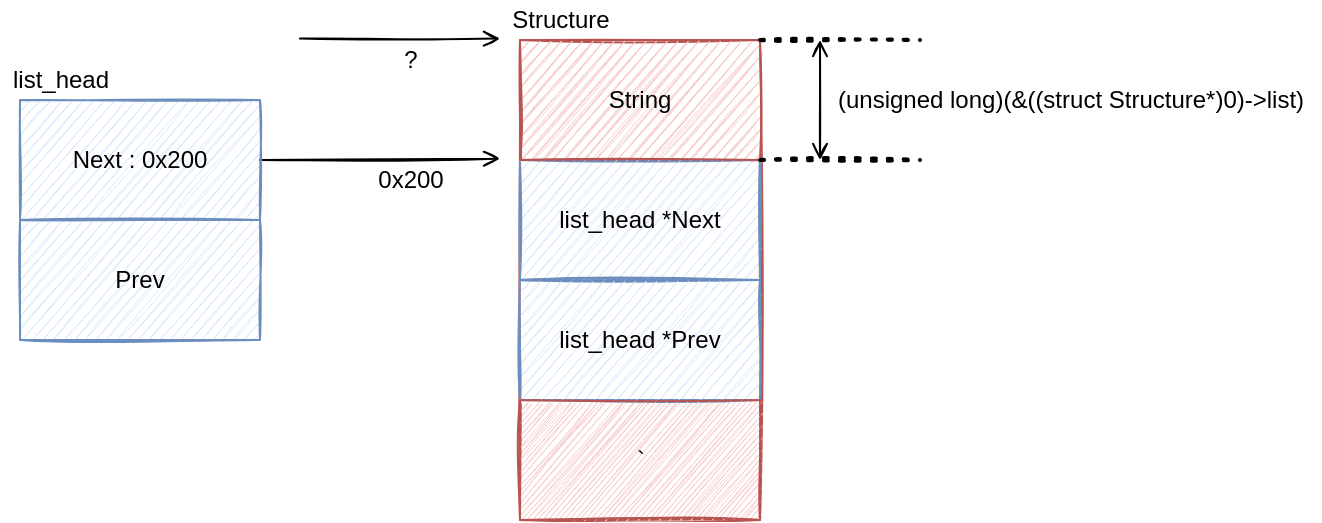 <mxfile version="13.8.2" type="github" pages="5">
  <diagram id="FbVVVeUaJscKcd3VuqbA" name="address">
    <mxGraphModel dx="1251" dy="714" grid="1" gridSize="10" guides="1" tooltips="1" connect="1" arrows="1" fold="1" page="1" pageScale="1" pageWidth="827" pageHeight="1169" math="0" shadow="0">
      <root>
        <mxCell id="O2GBhiFO_LnKKNROq6-S-0" />
        <mxCell id="O2GBhiFO_LnKKNROq6-S-1" parent="O2GBhiFO_LnKKNROq6-S-0" />
        <mxCell id="LCOVRRSoVxE-Z14ZQxnW-18" value="" style="rounded=0;whiteSpace=wrap;html=1;fillColor=#f8cecc;strokeColor=#b85450;sketch=1;" parent="O2GBhiFO_LnKKNROq6-S-1" vertex="1">
          <mxGeometry x="330" y="150" width="120" height="240" as="geometry" />
        </mxCell>
        <mxCell id="LCOVRRSoVxE-Z14ZQxnW-17" value="" style="group;sketch=1;fillColor=#ffffff;" parent="O2GBhiFO_LnKKNROq6-S-1" vertex="1" connectable="0">
          <mxGeometry x="330" y="210" width="120" height="120" as="geometry" />
        </mxCell>
        <mxCell id="LCOVRRSoVxE-Z14ZQxnW-15" value="list_head *Next" style="rounded=0;whiteSpace=wrap;html=1;fillColor=#dae8fc;strokeColor=#6c8ebf;sketch=1;" parent="LCOVRRSoVxE-Z14ZQxnW-17" vertex="1">
          <mxGeometry width="120" height="60" as="geometry" />
        </mxCell>
        <mxCell id="LCOVRRSoVxE-Z14ZQxnW-16" value="list_head *Prev" style="rounded=0;whiteSpace=wrap;html=1;fillColor=#dae8fc;strokeColor=#6c8ebf;sketch=1;" parent="LCOVRRSoVxE-Z14ZQxnW-17" vertex="1">
          <mxGeometry y="60" width="120" height="60" as="geometry" />
        </mxCell>
        <mxCell id="LCOVRRSoVxE-Z14ZQxnW-19" value="String" style="rounded=0;whiteSpace=wrap;html=1;fillColor=#f8cecc;strokeColor=#b85450;sketch=1;" parent="O2GBhiFO_LnKKNROq6-S-1" vertex="1">
          <mxGeometry x="330" y="150" width="120" height="60" as="geometry" />
        </mxCell>
        <mxCell id="LCOVRRSoVxE-Z14ZQxnW-21" value="```" style="rounded=0;whiteSpace=wrap;html=1;fillColor=#f8cecc;strokeColor=#b85450;sketch=1;" parent="O2GBhiFO_LnKKNROq6-S-1" vertex="1">
          <mxGeometry x="330" y="330" width="120" height="60" as="geometry" />
        </mxCell>
        <mxCell id="LCOVRRSoVxE-Z14ZQxnW-22" value="" style="endArrow=open;html=1;endFill=0;exitX=1;exitY=0.5;exitDx=0;exitDy=0;sketch=1;" parent="O2GBhiFO_LnKKNROq6-S-1" source="LCOVRRSoVxE-Z14ZQxnW-28" edge="1">
          <mxGeometry width="50" height="50" relative="1" as="geometry">
            <mxPoint x="220" y="209.31" as="sourcePoint" />
            <mxPoint x="320" y="209.31" as="targetPoint" />
          </mxGeometry>
        </mxCell>
        <mxCell id="LCOVRRSoVxE-Z14ZQxnW-23" value="0x200" style="text;html=1;align=center;verticalAlign=middle;resizable=0;points=[];autosize=1;sketch=1;" parent="O2GBhiFO_LnKKNROq6-S-1" vertex="1">
          <mxGeometry x="250" y="210" width="50" height="20" as="geometry" />
        </mxCell>
        <mxCell id="LCOVRRSoVxE-Z14ZQxnW-24" value="Structure" style="text;html=1;align=center;verticalAlign=middle;resizable=0;points=[];autosize=1;sketch=1;" parent="O2GBhiFO_LnKKNROq6-S-1" vertex="1">
          <mxGeometry x="320" y="130" width="60" height="20" as="geometry" />
        </mxCell>
        <mxCell id="LCOVRRSoVxE-Z14ZQxnW-25" value="" style="endArrow=open;html=1;endFill=0;sketch=1;" parent="O2GBhiFO_LnKKNROq6-S-1" edge="1">
          <mxGeometry width="50" height="50" relative="1" as="geometry">
            <mxPoint x="220" y="149.31" as="sourcePoint" />
            <mxPoint x="320" y="149.31" as="targetPoint" />
          </mxGeometry>
        </mxCell>
        <mxCell id="LCOVRRSoVxE-Z14ZQxnW-26" value="?" style="text;html=1;align=center;verticalAlign=middle;resizable=0;points=[];autosize=1;sketch=1;" parent="O2GBhiFO_LnKKNROq6-S-1" vertex="1">
          <mxGeometry x="265" y="150" width="20" height="20" as="geometry" />
        </mxCell>
        <mxCell id="LCOVRRSoVxE-Z14ZQxnW-27" value="" style="group;sketch=1;" parent="O2GBhiFO_LnKKNROq6-S-1" vertex="1" connectable="0">
          <mxGeometry x="80" y="180" width="120" height="120" as="geometry" />
        </mxCell>
        <mxCell id="LCOVRRSoVxE-Z14ZQxnW-28" value="Next : 0x200" style="rounded=0;whiteSpace=wrap;html=1;fillColor=#dae8fc;strokeColor=#6c8ebf;sketch=1;" parent="LCOVRRSoVxE-Z14ZQxnW-27" vertex="1">
          <mxGeometry width="120" height="60" as="geometry" />
        </mxCell>
        <mxCell id="LCOVRRSoVxE-Z14ZQxnW-29" value="Prev" style="rounded=0;whiteSpace=wrap;html=1;fillColor=#dae8fc;strokeColor=#6c8ebf;sketch=1;" parent="LCOVRRSoVxE-Z14ZQxnW-27" vertex="1">
          <mxGeometry y="60" width="120" height="60" as="geometry" />
        </mxCell>
        <mxCell id="LCOVRRSoVxE-Z14ZQxnW-30" value="list_head" style="text;html=1;align=center;verticalAlign=middle;resizable=0;points=[];autosize=1;sketch=1;" parent="O2GBhiFO_LnKKNROq6-S-1" vertex="1">
          <mxGeometry x="70" y="160" width="60" height="20" as="geometry" />
        </mxCell>
        <mxCell id="LCOVRRSoVxE-Z14ZQxnW-33" value="(unsigned long)(&amp;amp;((struct Structure*)0)-&amp;gt;list)" style="text;html=1;align=center;verticalAlign=middle;resizable=0;points=[];autosize=1;sketch=1;" parent="O2GBhiFO_LnKKNROq6-S-1" vertex="1">
          <mxGeometry x="480" y="170" width="250" height="20" as="geometry" />
        </mxCell>
        <mxCell id="LCOVRRSoVxE-Z14ZQxnW-39" value="" style="endArrow=open;startArrow=open;html=1;endFill=0;startFill=0;sketch=1;" parent="O2GBhiFO_LnKKNROq6-S-1" edge="1">
          <mxGeometry width="50" height="50" relative="1" as="geometry">
            <mxPoint x="480" y="210" as="sourcePoint" />
            <mxPoint x="480" y="150" as="targetPoint" />
          </mxGeometry>
        </mxCell>
        <mxCell id="LCOVRRSoVxE-Z14ZQxnW-40" value="" style="endArrow=none;dashed=1;html=1;dashPattern=1 3;strokeWidth=2;sketch=1;" parent="O2GBhiFO_LnKKNROq6-S-1" edge="1">
          <mxGeometry width="50" height="50" relative="1" as="geometry">
            <mxPoint x="450" y="150" as="sourcePoint" />
            <mxPoint x="530" y="150" as="targetPoint" />
          </mxGeometry>
        </mxCell>
        <mxCell id="LCOVRRSoVxE-Z14ZQxnW-41" value="" style="endArrow=none;dashed=1;html=1;dashPattern=1 3;strokeWidth=2;sketch=1;" parent="O2GBhiFO_LnKKNROq6-S-1" edge="1">
          <mxGeometry width="50" height="50" relative="1" as="geometry">
            <mxPoint x="450" y="210" as="sourcePoint" />
            <mxPoint x="530" y="210" as="targetPoint" />
          </mxGeometry>
        </mxCell>
      </root>
    </mxGraphModel>
  </diagram>
  <diagram id="Qz3xWiVXXOjZrh3WaN4e" name="address-convert">
    <mxGraphModel dx="962" dy="571" grid="1" gridSize="10" guides="1" tooltips="1" connect="1" arrows="1" fold="1" page="1" pageScale="1" pageWidth="827" pageHeight="1169" math="0" shadow="0">
      <root>
        <mxCell id="3dV0_Qt8FGwHEw2YKQJY-0" />
        <mxCell id="3dV0_Qt8FGwHEw2YKQJY-1" parent="3dV0_Qt8FGwHEw2YKQJY-0" />
        <mxCell id="3dV0_Qt8FGwHEw2YKQJY-7" value="虚拟地址" style="edgeStyle=orthogonalEdgeStyle;rounded=0;orthogonalLoop=1;jettySize=auto;html=1;exitX=1;exitY=0.5;exitDx=0;exitDy=0;entryX=0;entryY=0.5;entryDx=0;entryDy=0;startArrow=none;startFill=0;endArrow=open;endFill=0;" parent="3dV0_Qt8FGwHEw2YKQJY-1" target="3dV0_Qt8FGwHEw2YKQJY-3" edge="1">
          <mxGeometry relative="1" as="geometry">
            <mxPoint x="283" y="334.5" as="sourcePoint" />
          </mxGeometry>
        </mxCell>
        <mxCell id="3dV0_Qt8FGwHEw2YKQJY-8" value="物理地址" style="edgeStyle=orthogonalEdgeStyle;rounded=0;orthogonalLoop=1;jettySize=auto;html=1;exitX=1;exitY=0.5;exitDx=0;exitDy=0;startArrow=none;startFill=0;endArrow=open;endFill=0;entryX=0;entryY=0.5;entryDx=0;entryDy=0;" parent="3dV0_Qt8FGwHEw2YKQJY-1" source="3dV0_Qt8FGwHEw2YKQJY-3" target="3dV0_Qt8FGwHEw2YKQJY-46" edge="1">
          <mxGeometry relative="1" as="geometry">
            <mxPoint x="617" y="334.5" as="targetPoint" />
          </mxGeometry>
        </mxCell>
        <mxCell id="3dV0_Qt8FGwHEw2YKQJY-3" value="MMU" style="rounded=0;whiteSpace=wrap;html=1;sketch=1;fillColor=#ffffff;" parent="3dV0_Qt8FGwHEw2YKQJY-1" vertex="1">
          <mxGeometry x="357" y="310.5" width="126" height="48" as="geometry" />
        </mxCell>
        <mxCell id="3dV0_Qt8FGwHEw2YKQJY-22" value="相加" style="edgeStyle=orthogonalEdgeStyle;rounded=0;orthogonalLoop=1;jettySize=auto;html=1;exitX=0.5;exitY=1;exitDx=0;exitDy=0;entryX=0.5;entryY=0;entryDx=0;entryDy=0;startArrow=open;startFill=0;endArrow=open;endFill=0;" parent="3dV0_Qt8FGwHEw2YKQJY-1" source="3dV0_Qt8FGwHEw2YKQJY-9" target="3dV0_Qt8FGwHEw2YKQJY-16" edge="1">
          <mxGeometry relative="1" as="geometry" />
        </mxCell>
        <mxCell id="3dV0_Qt8FGwHEw2YKQJY-9" value="" style="rounded=0;whiteSpace=wrap;html=1;fillColor=#f8cecc;sketch=1;strokeColor=#b85450;" parent="3dV0_Qt8FGwHEw2YKQJY-1" vertex="1">
          <mxGeometry x="133" y="500" width="517" height="60" as="geometry" />
        </mxCell>
        <mxCell id="3dV0_Qt8FGwHEw2YKQJY-10" value="数据段寄存器" style="text;html=1;align=center;verticalAlign=middle;resizable=0;points=[];autosize=1;" parent="3dV0_Qt8FGwHEw2YKQJY-1" vertex="1">
          <mxGeometry x="25" y="520" width="90" height="20" as="geometry" />
        </mxCell>
        <mxCell id="3dV0_Qt8FGwHEw2YKQJY-11" value="" style="rounded=0;whiteSpace=wrap;html=1;fillColor=#f5f5f5;sketch=1;strokeColor=#666666;fontColor=#333333;" parent="3dV0_Qt8FGwHEw2YKQJY-1" vertex="1">
          <mxGeometry x="650" y="500" width="120" height="60" as="geometry" />
        </mxCell>
        <mxCell id="3dV0_Qt8FGwHEw2YKQJY-12" value="3" style="text;html=1;align=center;verticalAlign=middle;resizable=0;points=[];autosize=1;" parent="3dV0_Qt8FGwHEw2YKQJY-1" vertex="1">
          <mxGeometry x="650" y="480" width="20" height="20" as="geometry" />
        </mxCell>
        <mxCell id="3dV0_Qt8FGwHEw2YKQJY-13" value="0" style="text;html=1;align=center;verticalAlign=middle;resizable=0;points=[];autosize=1;" parent="3dV0_Qt8FGwHEw2YKQJY-1" vertex="1">
          <mxGeometry x="750" y="480" width="20" height="20" as="geometry" />
        </mxCell>
        <mxCell id="3dV0_Qt8FGwHEw2YKQJY-14" value="15" style="text;html=1;align=center;verticalAlign=middle;resizable=0;points=[];autosize=1;" parent="3dV0_Qt8FGwHEw2YKQJY-1" vertex="1">
          <mxGeometry x="130" y="480" width="30" height="20" as="geometry" />
        </mxCell>
        <mxCell id="3dV0_Qt8FGwHEw2YKQJY-15" value="数据段" style="rounded=0;whiteSpace=wrap;html=1;sketch=1;fillColor=#ffffff;" parent="3dV0_Qt8FGwHEw2YKQJY-1" vertex="1">
          <mxGeometry x="575" y="740" width="120" height="220" as="geometry" />
        </mxCell>
        <mxCell id="3dV0_Qt8FGwHEw2YKQJY-34" style="edgeStyle=orthogonalEdgeStyle;rounded=0;orthogonalLoop=1;jettySize=auto;html=1;exitX=0.5;exitY=1;exitDx=0;exitDy=0;entryX=-0.04;entryY=0.45;entryDx=0;entryDy=0;entryPerimeter=0;startArrow=none;startFill=0;endArrow=open;endFill=0;" parent="3dV0_Qt8FGwHEw2YKQJY-1" source="3dV0_Qt8FGwHEw2YKQJY-16" target="3dV0_Qt8FGwHEw2YKQJY-30" edge="1">
          <mxGeometry relative="1" as="geometry">
            <Array as="points">
              <mxPoint x="392" y="789" />
            </Array>
          </mxGeometry>
        </mxCell>
        <mxCell id="3dV0_Qt8FGwHEw2YKQJY-16" value="" style="rounded=0;whiteSpace=wrap;html=1;fillColor=#f8cecc;sketch=1;strokeColor=#b85450;" parent="3dV0_Qt8FGwHEw2YKQJY-1" vertex="1">
          <mxGeometry x="133" y="605" width="517" height="60" as="geometry" />
        </mxCell>
        <mxCell id="3dV0_Qt8FGwHEw2YKQJY-17" value="" style="rounded=0;whiteSpace=wrap;html=1;sketch=1;fillColor=#f8cecc;strokeColor=#b85450;" parent="3dV0_Qt8FGwHEw2YKQJY-1" vertex="1">
          <mxGeometry x="650" y="605" width="120" height="60" as="geometry" />
        </mxCell>
        <mxCell id="3dV0_Qt8FGwHEw2YKQJY-18" value="3" style="text;html=1;align=center;verticalAlign=middle;resizable=0;points=[];autosize=1;" parent="3dV0_Qt8FGwHEw2YKQJY-1" vertex="1">
          <mxGeometry x="650" y="585" width="20" height="20" as="geometry" />
        </mxCell>
        <mxCell id="3dV0_Qt8FGwHEw2YKQJY-19" value="0" style="text;html=1;align=center;verticalAlign=middle;resizable=0;points=[];autosize=1;" parent="3dV0_Qt8FGwHEw2YKQJY-1" vertex="1">
          <mxGeometry x="750" y="585" width="20" height="20" as="geometry" />
        </mxCell>
        <mxCell id="3dV0_Qt8FGwHEw2YKQJY-20" value="15" style="text;html=1;align=center;verticalAlign=middle;resizable=0;points=[];autosize=1;" parent="3dV0_Qt8FGwHEw2YKQJY-1" vertex="1">
          <mxGeometry x="130" y="585" width="30" height="20" as="geometry" />
        </mxCell>
        <mxCell id="3dV0_Qt8FGwHEw2YKQJY-21" value="虚拟地址" style="text;html=1;align=center;verticalAlign=middle;resizable=0;points=[];autosize=1;" parent="3dV0_Qt8FGwHEw2YKQJY-1" vertex="1">
          <mxGeometry x="40" y="625" width="60" height="20" as="geometry" />
        </mxCell>
        <mxCell id="3dV0_Qt8FGwHEw2YKQJY-28" value="0x0101" style="text;html=1;align=center;verticalAlign=middle;resizable=0;points=[];autosize=1;" parent="3dV0_Qt8FGwHEw2YKQJY-1" vertex="1">
          <mxGeometry x="770" y="625" width="50" height="20" as="geometry" />
        </mxCell>
        <mxCell id="3dV0_Qt8FGwHEw2YKQJY-29" value="0x1005" style="text;html=1;align=center;verticalAlign=middle;resizable=0;points=[];autosize=1;" parent="3dV0_Qt8FGwHEw2YKQJY-1" vertex="1">
          <mxGeometry x="770" y="520" width="50" height="20" as="geometry" />
        </mxCell>
        <mxCell id="3dV0_Qt8FGwHEw2YKQJY-30" value="0x1101" style="text;html=1;align=center;verticalAlign=middle;resizable=0;points=[];autosize=1;" parent="3dV0_Qt8FGwHEw2YKQJY-1" vertex="1">
          <mxGeometry x="465" y="780" width="50" height="20" as="geometry" />
        </mxCell>
        <mxCell id="3dV0_Qt8FGwHEw2YKQJY-31" value="" style="endArrow=open;html=1;endFill=0;" parent="3dV0_Qt8FGwHEw2YKQJY-1" edge="1">
          <mxGeometry width="50" height="50" relative="1" as="geometry">
            <mxPoint x="515" y="795" as="sourcePoint" />
            <mxPoint x="565" y="795" as="targetPoint" />
          </mxGeometry>
        </mxCell>
        <mxCell id="3dV0_Qt8FGwHEw2YKQJY-32" value="" style="endArrow=open;html=1;endFill=0;" parent="3dV0_Qt8FGwHEw2YKQJY-1" edge="1">
          <mxGeometry width="50" height="50" relative="1" as="geometry">
            <mxPoint x="515" y="740" as="sourcePoint" />
            <mxPoint x="565" y="740" as="targetPoint" />
          </mxGeometry>
        </mxCell>
        <mxCell id="3dV0_Qt8FGwHEw2YKQJY-33" value="0x0000" style="text;html=1;align=center;verticalAlign=middle;resizable=0;points=[];autosize=1;" parent="3dV0_Qt8FGwHEw2YKQJY-1" vertex="1">
          <mxGeometry x="465" y="730" width="50" height="20" as="geometry" />
        </mxCell>
        <mxCell id="3dV0_Qt8FGwHEw2YKQJY-35" value="物理地址" style="text;html=1;align=center;verticalAlign=middle;resizable=0;points=[];autosize=1;" parent="3dV0_Qt8FGwHEw2YKQJY-1" vertex="1">
          <mxGeometry x="40" y="780" width="60" height="20" as="geometry" />
        </mxCell>
        <mxCell id="3dV0_Qt8FGwHEw2YKQJY-37" value="" style="endArrow=none;dashed=1;html=1;dashPattern=1 3;strokeWidth=2;" parent="3dV0_Qt8FGwHEw2YKQJY-1" edge="1">
          <mxGeometry width="50" height="50" relative="1" as="geometry">
            <mxPoint x="34" y="460" as="sourcePoint" />
            <mxPoint x="794" y="460" as="targetPoint" />
          </mxGeometry>
        </mxCell>
        <mxCell id="3dV0_Qt8FGwHEw2YKQJY-39" value="" style="endArrow=none;dashed=1;html=1;dashPattern=1 3;strokeWidth=2;" parent="3dV0_Qt8FGwHEw2YKQJY-1" edge="1">
          <mxGeometry width="50" height="50" relative="1" as="geometry">
            <mxPoint x="46" y="1000" as="sourcePoint" />
            <mxPoint x="781" y="1000" as="targetPoint" />
          </mxGeometry>
        </mxCell>
        <mxCell id="3dV0_Qt8FGwHEw2YKQJY-40" value="" style="rounded=0;whiteSpace=wrap;html=1;sketch=1;fillColor=#ffffff;" parent="3dV0_Qt8FGwHEw2YKQJY-1" vertex="1">
          <mxGeometry x="260" y="1050" width="490" height="60" as="geometry" />
        </mxCell>
        <mxCell id="3dV0_Qt8FGwHEw2YKQJY-41" value="0" style="text;html=1;align=center;verticalAlign=middle;resizable=0;points=[];autosize=1;" parent="3dV0_Qt8FGwHEw2YKQJY-1" vertex="1">
          <mxGeometry x="735" y="1030" width="20" height="20" as="geometry" />
        </mxCell>
        <mxCell id="3dV0_Qt8FGwHEw2YKQJY-42" value="31" style="text;html=1;align=center;verticalAlign=middle;resizable=0;points=[];autosize=1;" parent="3dV0_Qt8FGwHEw2YKQJY-1" vertex="1">
          <mxGeometry x="250" y="1030" width="30" height="20" as="geometry" />
        </mxCell>
        <mxCell id="3dV0_Qt8FGwHEw2YKQJY-56" style="edgeStyle=orthogonalEdgeStyle;rounded=0;orthogonalLoop=1;jettySize=auto;html=1;exitX=0.5;exitY=1;exitDx=0;exitDy=0;entryX=1;entryY=0.25;entryDx=0;entryDy=0;startArrow=none;startFill=0;endArrow=open;endFill=0;" parent="3dV0_Qt8FGwHEw2YKQJY-1" source="3dV0_Qt8FGwHEw2YKQJY-43" target="3dV0_Qt8FGwHEw2YKQJY-57" edge="1">
          <mxGeometry relative="1" as="geometry" />
        </mxCell>
        <mxCell id="3dV0_Qt8FGwHEw2YKQJY-43" value="PGD" style="rounded=0;whiteSpace=wrap;html=1;sketch=1;fillColor=#ffffff;" parent="3dV0_Qt8FGwHEw2YKQJY-1" vertex="1">
          <mxGeometry x="260" y="1050" width="170" height="60" as="geometry" />
        </mxCell>
        <mxCell id="3dV0_Qt8FGwHEw2YKQJY-44" value="线性地址" style="text;html=1;align=center;verticalAlign=middle;resizable=0;points=[];autosize=1;" parent="3dV0_Qt8FGwHEw2YKQJY-1" vertex="1">
          <mxGeometry x="45" y="1000" width="60" height="20" as="geometry" />
        </mxCell>
        <mxCell id="3dV0_Qt8FGwHEw2YKQJY-45" value="CPU" style="rounded=0;whiteSpace=wrap;html=1;sketch=1;fillColor=#ffffff;" parent="3dV0_Qt8FGwHEw2YKQJY-1" vertex="1">
          <mxGeometry x="160" y="310" width="126" height="48" as="geometry" />
        </mxCell>
        <mxCell id="3dV0_Qt8FGwHEw2YKQJY-46" value="Memory" style="rounded=0;whiteSpace=wrap;html=1;sketch=1;fillColor=#ffffff;" parent="3dV0_Qt8FGwHEw2YKQJY-1" vertex="1">
          <mxGeometry x="571" y="310" width="126" height="48" as="geometry" />
        </mxCell>
        <mxCell id="3dV0_Qt8FGwHEw2YKQJY-47" value="22" style="text;html=1;align=center;verticalAlign=middle;resizable=0;points=[];autosize=1;" parent="3dV0_Qt8FGwHEw2YKQJY-1" vertex="1">
          <mxGeometry x="400" y="1030" width="30" height="20" as="geometry" />
        </mxCell>
        <mxCell id="3dV0_Qt8FGwHEw2YKQJY-62" style="edgeStyle=orthogonalEdgeStyle;rounded=0;orthogonalLoop=1;jettySize=auto;html=1;exitX=0.5;exitY=1;exitDx=0;exitDy=0;entryX=0.999;entryY=0.224;entryDx=0;entryDy=0;startArrow=none;startFill=0;endArrow=open;endFill=0;entryPerimeter=0;" parent="3dV0_Qt8FGwHEw2YKQJY-1" source="3dV0_Qt8FGwHEw2YKQJY-48" target="3dV0_Qt8FGwHEw2YKQJY-59" edge="1">
          <mxGeometry relative="1" as="geometry" />
        </mxCell>
        <mxCell id="3dV0_Qt8FGwHEw2YKQJY-48" value="PT" style="rounded=0;whiteSpace=wrap;html=1;sketch=1;fillColor=#ffffff;" parent="3dV0_Qt8FGwHEw2YKQJY-1" vertex="1">
          <mxGeometry x="430" y="1050" width="170" height="60" as="geometry" />
        </mxCell>
        <mxCell id="3dV0_Qt8FGwHEw2YKQJY-50" value="21" style="text;html=1;align=center;verticalAlign=middle;resizable=0;points=[];autosize=1;" parent="3dV0_Qt8FGwHEw2YKQJY-1" vertex="1">
          <mxGeometry x="425" y="1030" width="30" height="20" as="geometry" />
        </mxCell>
        <mxCell id="3dV0_Qt8FGwHEw2YKQJY-51" value="12" style="text;html=1;align=center;verticalAlign=middle;resizable=0;points=[];autosize=1;" parent="3dV0_Qt8FGwHEw2YKQJY-1" vertex="1">
          <mxGeometry x="570" y="1030" width="30" height="20" as="geometry" />
        </mxCell>
        <mxCell id="3dV0_Qt8FGwHEw2YKQJY-52" value="11" style="text;html=1;align=center;verticalAlign=middle;resizable=0;points=[];autosize=1;" parent="3dV0_Qt8FGwHEw2YKQJY-1" vertex="1">
          <mxGeometry x="595" y="1030" width="30" height="20" as="geometry" />
        </mxCell>
        <mxCell id="3dV0_Qt8FGwHEw2YKQJY-87" style="edgeStyle=orthogonalEdgeStyle;rounded=0;orthogonalLoop=1;jettySize=auto;html=1;exitX=0.5;exitY=1;exitDx=0;exitDy=0;entryX=1;entryY=0.25;entryDx=0;entryDy=0;startArrow=none;startFill=0;endArrow=open;endFill=0;" parent="3dV0_Qt8FGwHEw2YKQJY-1" source="3dV0_Qt8FGwHEw2YKQJY-53" target="3dV0_Qt8FGwHEw2YKQJY-65" edge="1">
          <mxGeometry relative="1" as="geometry" />
        </mxCell>
        <mxCell id="3dV0_Qt8FGwHEw2YKQJY-53" value="偏移量" style="rounded=0;whiteSpace=wrap;html=1;sketch=1;fillColor=#ffffff;" parent="3dV0_Qt8FGwHEw2YKQJY-1" vertex="1">
          <mxGeometry x="600" y="1050" width="150" height="60" as="geometry" />
        </mxCell>
        <mxCell id="3dV0_Qt8FGwHEw2YKQJY-54" value="" style="rounded=0;whiteSpace=wrap;html=1;sketch=1;fillColor=#ffffff;" parent="3dV0_Qt8FGwHEw2YKQJY-1" vertex="1">
          <mxGeometry x="230" y="1189" width="95" height="190" as="geometry" />
        </mxCell>
        <mxCell id="3dV0_Qt8FGwHEw2YKQJY-55" value="PGD" style="text;html=1;align=center;verticalAlign=middle;resizable=0;points=[];autosize=1;" parent="3dV0_Qt8FGwHEw2YKQJY-1" vertex="1">
          <mxGeometry x="257.5" y="1168" width="40" height="20" as="geometry" />
        </mxCell>
        <mxCell id="3dV0_Qt8FGwHEw2YKQJY-58" style="edgeStyle=orthogonalEdgeStyle;rounded=0;orthogonalLoop=1;jettySize=auto;html=1;exitX=1;exitY=0.5;exitDx=0;exitDy=0;startArrow=none;startFill=0;endArrow=open;endFill=0;entryX=0;entryY=0;entryDx=0;entryDy=0;" parent="3dV0_Qt8FGwHEw2YKQJY-1" source="3dV0_Qt8FGwHEw2YKQJY-57" target="3dV0_Qt8FGwHEw2YKQJY-59" edge="1">
          <mxGeometry relative="1" as="geometry">
            <mxPoint x="410" y="1310" as="targetPoint" />
            <Array as="points">
              <mxPoint x="370" y="1234" />
              <mxPoint x="370" y="1189" />
            </Array>
          </mxGeometry>
        </mxCell>
        <mxCell id="3dV0_Qt8FGwHEw2YKQJY-57" value="" style="rounded=0;whiteSpace=wrap;html=1;sketch=1;fillColor=#e1d5e7;strokeColor=#9673a6;" parent="3dV0_Qt8FGwHEw2YKQJY-1" vertex="1">
          <mxGeometry x="230" y="1210" width="95" height="30" as="geometry" />
        </mxCell>
        <mxCell id="3dV0_Qt8FGwHEw2YKQJY-59" value="" style="rounded=0;whiteSpace=wrap;html=1;sketch=1;" parent="3dV0_Qt8FGwHEw2YKQJY-1" vertex="1">
          <mxGeometry x="390" y="1189" width="99" height="191" as="geometry" />
        </mxCell>
        <mxCell id="3dV0_Qt8FGwHEw2YKQJY-60" value="PT" style="text;html=1;align=center;verticalAlign=middle;resizable=0;points=[];autosize=1;" parent="3dV0_Qt8FGwHEw2YKQJY-1" vertex="1">
          <mxGeometry x="424.5" y="1169" width="30" height="20" as="geometry" />
        </mxCell>
        <mxCell id="3dV0_Qt8FGwHEw2YKQJY-63" style="edgeStyle=orthogonalEdgeStyle;rounded=0;orthogonalLoop=1;jettySize=auto;html=1;startArrow=none;startFill=0;endArrow=open;endFill=0;entryX=0;entryY=0;entryDx=0;entryDy=0;exitX=1;exitY=0.75;exitDx=0;exitDy=0;" parent="3dV0_Qt8FGwHEw2YKQJY-1" source="3dV0_Qt8FGwHEw2YKQJY-88" target="3dV0_Qt8FGwHEw2YKQJY-64" edge="1">
          <mxGeometry relative="1" as="geometry">
            <mxPoint x="600" y="1380" as="targetPoint" />
            <mxPoint x="520" y="1230" as="sourcePoint" />
            <Array as="points">
              <mxPoint x="540" y="1244" />
              <mxPoint x="540" y="1189" />
            </Array>
          </mxGeometry>
        </mxCell>
        <mxCell id="3dV0_Qt8FGwHEw2YKQJY-64" value="" style="rounded=0;whiteSpace=wrap;html=1;sketch=1;" parent="3dV0_Qt8FGwHEw2YKQJY-1" vertex="1">
          <mxGeometry x="560" y="1189.5" width="90" height="190" as="geometry" />
        </mxCell>
        <mxCell id="3dV0_Qt8FGwHEw2YKQJY-65" value="" style="rounded=0;whiteSpace=wrap;html=1;sketch=1;fillColor=#e1d5e7;strokeColor=#9673a6;" parent="3dV0_Qt8FGwHEw2YKQJY-1" vertex="1">
          <mxGeometry x="560" y="1251.5" width="90" height="30" as="geometry" />
        </mxCell>
        <mxCell id="3dV0_Qt8FGwHEw2YKQJY-69" value="" style="endArrow=open;html=1;endFill=0;" parent="3dV0_Qt8FGwHEw2YKQJY-1" edge="1">
          <mxGeometry width="50" height="50" relative="1" as="geometry">
            <mxPoint x="142.5" y="1189.31" as="sourcePoint" />
            <mxPoint x="227.5" y="1189.31" as="targetPoint" />
          </mxGeometry>
        </mxCell>
        <mxCell id="3dV0_Qt8FGwHEw2YKQJY-70" value="PGD 基地址" style="text;html=1;align=center;verticalAlign=middle;resizable=0;points=[];autosize=1;" parent="3dV0_Qt8FGwHEw2YKQJY-1" vertex="1">
          <mxGeometry x="145" y="1168" width="80" height="20" as="geometry" />
        </mxCell>
        <mxCell id="3dV0_Qt8FGwHEw2YKQJY-72" value="Page" style="text;html=1;align=center;verticalAlign=middle;resizable=0;points=[];autosize=1;" parent="3dV0_Qt8FGwHEw2YKQJY-1" vertex="1">
          <mxGeometry x="580" y="1169.5" width="40" height="20" as="geometry" />
        </mxCell>
        <mxCell id="3dV0_Qt8FGwHEw2YKQJY-73" value="CR3" style="text;html=1;align=center;verticalAlign=middle;resizable=0;points=[];autosize=1;" parent="3dV0_Qt8FGwHEw2YKQJY-1" vertex="1">
          <mxGeometry x="105" y="1179" width="40" height="20" as="geometry" />
        </mxCell>
        <mxCell id="3dV0_Qt8FGwHEw2YKQJY-88" value="" style="rounded=0;whiteSpace=wrap;html=1;sketch=1;fillColor=#e1d5e7;strokeColor=#9673a6;" parent="3dV0_Qt8FGwHEw2YKQJY-1" vertex="1">
          <mxGeometry x="390" y="1220.5" width="99" height="31" as="geometry" />
        </mxCell>
      </root>
    </mxGraphModel>
  </diagram>
  <diagram id="WphCiHql9Te4jL_2n8Zz" name="real_convert">
    <mxGraphModel dx="1789" dy="523" grid="1" gridSize="10" guides="1" tooltips="1" connect="1" arrows="1" fold="1" page="1" pageScale="1" pageWidth="827" pageHeight="1169" math="0" shadow="0">
      <root>
        <mxCell id="AadbikCBKvKZjo3h1ga9-0" />
        <mxCell id="AadbikCBKvKZjo3h1ga9-1" parent="AadbikCBKvKZjo3h1ga9-0" />
        <mxCell id="QWljTG0X8mnE_fhNl1Uf-3" value="" style="rounded=0;whiteSpace=wrap;html=1;sketch=1;fillColor=#dae8fc;strokeColor=#6c8ebf;" vertex="1" parent="AadbikCBKvKZjo3h1ga9-1">
          <mxGeometry x="425.5" y="740" width="347.5" height="40" as="geometry" />
        </mxCell>
        <mxCell id="AadbikCBKvKZjo3h1ga9-2" value="# include &amp;lt;stdio.h&amp;gt;&lt;br&gt;&lt;br&gt;greeting()&amp;nbsp;&lt;br&gt;{&lt;br&gt;&amp;nbsp; &amp;nbsp; printf(&quot;Yeah!\n&quot;)&lt;br&gt;}&lt;br&gt;&lt;br&gt;main() &lt;br&gt;{&lt;br&gt;&amp;nbsp; greeting()&lt;br&gt;}" style="text;html=1;strokeColor=none;fillColor=none;spacing=5;spacingTop=-20;whiteSpace=wrap;overflow=hidden;rounded=0;" vertex="1" parent="AadbikCBKvKZjo3h1ga9-1">
          <mxGeometry x="-50" y="10" width="190" height="160" as="geometry" />
        </mxCell>
        <mxCell id="AadbikCBKvKZjo3h1ga9-6" value="内核空间" style="rounded=0;whiteSpace=wrap;html=1;sketch=1;fillColor=#f5f5f5;strokeColor=#666666;fontColor=#333333;" vertex="1" parent="AadbikCBKvKZjo3h1ga9-1">
          <mxGeometry x="320" width="360" height="48" as="geometry" />
        </mxCell>
        <mxCell id="AadbikCBKvKZjo3h1ga9-7" value="" style="rounded=0;whiteSpace=wrap;html=1;sketch=1;" vertex="1" parent="AadbikCBKvKZjo3h1ga9-1">
          <mxGeometry x="319" y="116" width="126" height="159" as="geometry" />
        </mxCell>
        <mxCell id="AadbikCBKvKZjo3h1ga9-8" value="1G" style="text;html=1;align=center;verticalAlign=middle;resizable=0;points=[];autosize=1;" vertex="1" parent="AadbikCBKvKZjo3h1ga9-1">
          <mxGeometry x="255" y="10" width="30" height="20" as="geometry" />
        </mxCell>
        <mxCell id="AadbikCBKvKZjo3h1ga9-9" value="3G" style="text;html=1;align=center;verticalAlign=middle;resizable=0;points=[];autosize=1;" vertex="1" parent="AadbikCBKvKZjo3h1ga9-1">
          <mxGeometry x="255" y="130" width="30" height="20" as="geometry" />
        </mxCell>
        <mxCell id="AadbikCBKvKZjo3h1ga9-11" value="task" style="text;html=1;align=center;verticalAlign=middle;resizable=0;points=[];autosize=1;" vertex="1" parent="AadbikCBKvKZjo3h1ga9-1">
          <mxGeometry x="309" y="96" width="40" height="20" as="geometry" />
        </mxCell>
        <mxCell id="AadbikCBKvKZjo3h1ga9-12" value="数据和代码" style="rounded=0;whiteSpace=wrap;html=1;sketch=1;" vertex="1" parent="AadbikCBKvKZjo3h1ga9-1">
          <mxGeometry x="319" y="206" width="126" height="69" as="geometry" />
        </mxCell>
        <mxCell id="AadbikCBKvKZjo3h1ga9-13" value="堆栈" style="rounded=0;whiteSpace=wrap;html=1;sketch=1;" vertex="1" parent="AadbikCBKvKZjo3h1ga9-1">
          <mxGeometry x="319" y="116" width="126" height="48" as="geometry" />
        </mxCell>
        <mxCell id="AadbikCBKvKZjo3h1ga9-15" value="" style="rounded=0;whiteSpace=wrap;html=1;sketch=1;" vertex="1" parent="AadbikCBKvKZjo3h1ga9-1">
          <mxGeometry x="554" y="116" width="126" height="160" as="geometry" />
        </mxCell>
        <mxCell id="AadbikCBKvKZjo3h1ga9-16" value="another task" style="text;html=1;align=center;verticalAlign=middle;resizable=0;points=[];autosize=1;" vertex="1" parent="AadbikCBKvKZjo3h1ga9-1">
          <mxGeometry x="550" y="96" width="80" height="20" as="geometry" />
        </mxCell>
        <mxCell id="AadbikCBKvKZjo3h1ga9-17" value="0x00000000" style="text;html=1;align=center;verticalAlign=middle;resizable=0;points=[];autosize=1;" vertex="1" parent="AadbikCBKvKZjo3h1ga9-1">
          <mxGeometry x="686" width="80" height="20" as="geometry" />
        </mxCell>
        <mxCell id="AadbikCBKvKZjo3h1ga9-18" value="0xFFFFFFFF" style="text;html=1;align=center;verticalAlign=middle;resizable=0;points=[];autosize=1;" vertex="1" parent="AadbikCBKvKZjo3h1ga9-1">
          <mxGeometry x="690" y="255" width="90" height="20" as="geometry" />
        </mxCell>
        <mxCell id="AadbikCBKvKZjo3h1ga9-21" value="" style="group;fillColor=#f5f5f5;strokeColor=#666666;fontColor=#333333;" vertex="1" connectable="0" parent="AadbikCBKvKZjo3h1ga9-1">
          <mxGeometry x="120" y="250" width="155" height="20" as="geometry" />
        </mxCell>
        <mxCell id="AadbikCBKvKZjo3h1ga9-19" value="0x08048546" style="text;html=1;align=center;verticalAlign=middle;resizable=0;points=[];autosize=1;" vertex="1" parent="AadbikCBKvKZjo3h1ga9-21">
          <mxGeometry width="80" height="20" as="geometry" />
        </mxCell>
        <mxCell id="AadbikCBKvKZjo3h1ga9-20" value="&amp;lt;greeting&amp;gt;" style="text;html=1;align=center;verticalAlign=middle;resizable=0;points=[];autosize=1;" vertex="1" parent="AadbikCBKvKZjo3h1ga9-21">
          <mxGeometry x="85" width="70" height="20" as="geometry" />
        </mxCell>
        <mxCell id="AadbikCBKvKZjo3h1ga9-23" value="" style="edgeStyle=orthogonalEdgeStyle;rounded=0;orthogonalLoop=1;jettySize=auto;html=1;endArrow=open;endFill=0;entryX=-0.015;entryY=0.48;entryDx=0;entryDy=0;entryPerimeter=0;" edge="1" parent="AadbikCBKvKZjo3h1ga9-1" source="AadbikCBKvKZjo3h1ga9-20">
          <mxGeometry relative="1" as="geometry">
            <mxPoint x="318.2" y="259.6" as="targetPoint" />
          </mxGeometry>
        </mxCell>
        <mxCell id="iLIJJYTn6MCX4mvVT2l6-1" value="" style="endArrow=none;dashed=1;html=1;dashPattern=1 3;strokeWidth=2;" edge="1" parent="AadbikCBKvKZjo3h1ga9-1" source="iLIJJYTn6MCX4mvVT2l6-0">
          <mxGeometry width="50" height="50" relative="1" as="geometry">
            <mxPoint x="280" y="330" as="sourcePoint" />
            <mxPoint x="710" y="340" as="targetPoint" />
          </mxGeometry>
        </mxCell>
        <mxCell id="yOdvse9e0pFefj41JSRS-2" value="__pa(next-&amp;gt;pgd) -&amp;gt; CR3" style="edgeStyle=orthogonalEdgeStyle;rounded=0;orthogonalLoop=1;jettySize=auto;html=1;endArrow=open;endFill=0;entryX=0.085;entryY=1.08;entryDx=0;entryDy=0;entryPerimeter=0;" edge="1" parent="AadbikCBKvKZjo3h1ga9-1" target="aClJmDsX5iaK9tgww9t1-6">
          <mxGeometry relative="1" as="geometry">
            <mxPoint x="-100" y="502" as="sourcePoint" />
            <mxPoint x="160" y="500" as="targetPoint" />
            <Array as="points">
              <mxPoint x="60" y="502" />
              <mxPoint x="60" y="502" />
            </Array>
          </mxGeometry>
        </mxCell>
        <mxCell id="QWljTG0X8mnE_fhNl1Uf-31" value="" style="edgeStyle=orthogonalEdgeStyle;rounded=0;orthogonalLoop=1;jettySize=auto;html=1;endArrow=open;endFill=0;" edge="1" parent="AadbikCBKvKZjo3h1ga9-1" source="iLIJJYTn6MCX4mvVT2l6-2" target="aClJmDsX5iaK9tgww9t1-4">
          <mxGeometry relative="1" as="geometry" />
        </mxCell>
        <mxCell id="iLIJJYTn6MCX4mvVT2l6-2" value="0x08048546" style="text;html=1;align=center;verticalAlign=middle;resizable=0;points=[];autosize=1;" vertex="1" parent="AadbikCBKvKZjo3h1ga9-1">
          <mxGeometry x="120" y="380" width="80" height="20" as="geometry" />
        </mxCell>
        <mxCell id="iLIJJYTn6MCX4mvVT2l6-3" value="" style="edgeStyle=orthogonalEdgeStyle;rounded=0;orthogonalLoop=1;jettySize=auto;html=1;endArrow=open;endFill=0;exitX=0.508;exitY=1.12;exitDx=0;exitDy=0;exitPerimeter=0;" edge="1" parent="AadbikCBKvKZjo3h1ga9-1" source="AadbikCBKvKZjo3h1ga9-19" target="iLIJJYTn6MCX4mvVT2l6-2">
          <mxGeometry relative="1" as="geometry">
            <mxPoint x="160" y="320" as="sourcePoint" />
            <Array as="points">
              <mxPoint x="160" y="300" />
              <mxPoint x="160" y="300" />
            </Array>
          </mxGeometry>
        </mxCell>
        <mxCell id="iLIJJYTn6MCX4mvVT2l6-4" value="虚拟地址" style="text;html=1;align=center;verticalAlign=middle;resizable=0;points=[];autosize=1;" vertex="1" parent="AadbikCBKvKZjo3h1ga9-1">
          <mxGeometry x="167.5" y="270" width="60" height="20" as="geometry" />
        </mxCell>
        <mxCell id="iLIJJYTn6MCX4mvVT2l6-5" value="线性地址" style="text;html=1;align=center;verticalAlign=middle;resizable=0;points=[];autosize=1;" vertex="1" parent="AadbikCBKvKZjo3h1ga9-1">
          <mxGeometry x="167.5" y="360" width="60" height="20" as="geometry" />
        </mxCell>
        <mxCell id="yOdvse9e0pFefj41JSRS-0" value="" style="endArrow=none;dashed=1;html=1;dashPattern=1 3;strokeWidth=2;" edge="1" parent="AadbikCBKvKZjo3h1ga9-1" source="QWljTG0X8mnE_fhNl1Uf-37">
          <mxGeometry width="50" height="50" relative="1" as="geometry">
            <mxPoint x="-50" y="450" as="sourcePoint" />
            <mxPoint x="720" y="440" as="targetPoint" />
          </mxGeometry>
        </mxCell>
        <mxCell id="aClJmDsX5iaK9tgww9t1-9" value="" style="edgeStyle=orthogonalEdgeStyle;rounded=0;orthogonalLoop=1;jettySize=auto;html=1;endArrow=open;endFill=0;entryX=1;entryY=0;entryDx=0;entryDy=0;exitX=0.255;exitY=1;exitDx=0;exitDy=0;exitPerimeter=0;" edge="1" parent="AadbikCBKvKZjo3h1ga9-1" source="aClJmDsX5iaK9tgww9t1-4" target="aClJmDsX5iaK9tgww9t1-7">
          <mxGeometry relative="1" as="geometry">
            <mxPoint x="10" y="580" as="targetPoint" />
            <Array as="points">
              <mxPoint x="243" y="522" />
            </Array>
          </mxGeometry>
        </mxCell>
        <mxCell id="aClJmDsX5iaK9tgww9t1-4" value="高 10 bit 值为 32" style="text;html=1;align=center;verticalAlign=middle;resizable=0;points=[];autosize=1;sketch=0;shadow=0;fillColor=#fff2cc;strokeColor=#d6b656;" vertex="1" parent="AadbikCBKvKZjo3h1ga9-1">
          <mxGeometry x="217.5" y="380" width="100" height="20" as="geometry" />
        </mxCell>
        <mxCell id="aClJmDsX5iaK9tgww9t1-5" value="" style="rounded=0;whiteSpace=wrap;html=1;sketch=1;" vertex="1" parent="AadbikCBKvKZjo3h1ga9-1">
          <mxGeometry x="100" y="500" width="120" height="160" as="geometry" />
        </mxCell>
        <mxCell id="aClJmDsX5iaK9tgww9t1-6" value="PGD" style="text;html=1;align=center;verticalAlign=middle;resizable=0;points=[];autosize=1;" vertex="1" parent="AadbikCBKvKZjo3h1ga9-1">
          <mxGeometry x="90" y="480" width="40" height="20" as="geometry" />
        </mxCell>
        <mxCell id="QWljTG0X8mnE_fhNl1Uf-0" style="edgeStyle=orthogonalEdgeStyle;rounded=0;orthogonalLoop=1;jettySize=auto;html=1;exitX=1;exitY=0.5;exitDx=0;exitDy=0;endArrow=open;endFill=0;entryX=0;entryY=0;entryDx=0;entryDy=0;" edge="1" parent="AadbikCBKvKZjo3h1ga9-1" source="aClJmDsX5iaK9tgww9t1-7" target="QWljTG0X8mnE_fhNl1Uf-1">
          <mxGeometry relative="1" as="geometry">
            <mxPoint x="310" y="531" as="targetPoint" />
            <Array as="points">
              <mxPoint x="220" y="536" />
              <mxPoint x="265" y="536" />
              <mxPoint x="265" y="494" />
            </Array>
          </mxGeometry>
        </mxCell>
        <mxCell id="aClJmDsX5iaK9tgww9t1-7" value="" style="rounded=0;whiteSpace=wrap;html=1;sketch=1;fillColor=#e1d5e7;strokeColor=#9673a6;" vertex="1" parent="AadbikCBKvKZjo3h1ga9-1">
          <mxGeometry x="100" y="522" width="120" height="18" as="geometry" />
        </mxCell>
        <mxCell id="aClJmDsX5iaK9tgww9t1-10" value="32" style="text;html=1;align=center;verticalAlign=middle;resizable=0;points=[];autosize=1;" vertex="1" parent="AadbikCBKvKZjo3h1ga9-1">
          <mxGeometry x="217.5" y="502" width="30" height="20" as="geometry" />
        </mxCell>
        <mxCell id="QWljTG0X8mnE_fhNl1Uf-16" value="&lt;span style=&quot;font-size: 12px ; background-color: rgb(248 , 249 , 250)&quot;&gt;前 20 bit 加上 12 个 0 作为物理页面地址&lt;/span&gt;" style="edgeStyle=orthogonalEdgeStyle;rounded=0;orthogonalLoop=1;jettySize=auto;html=1;entryX=0;entryY=0;entryDx=0;entryDy=0;endArrow=open;endFill=0;" edge="1" parent="AadbikCBKvKZjo3h1ga9-1" target="QWljTG0X8mnE_fhNl1Uf-6">
          <mxGeometry x="-0.58" y="10" relative="1" as="geometry">
            <mxPoint x="570" y="740" as="sourcePoint" />
            <Array as="points">
              <mxPoint x="570" y="740" />
              <mxPoint x="570" y="494" />
            </Array>
            <mxPoint as="offset" />
          </mxGeometry>
        </mxCell>
        <mxCell id="QWljTG0X8mnE_fhNl1Uf-6" value="" style="rounded=0;whiteSpace=wrap;html=1;fillColor=#e1d5e7;strokeColor=#9673a6;sketch=1;" vertex="1" parent="AadbikCBKvKZjo3h1ga9-1">
          <mxGeometry x="600" y="494" width="130" height="160" as="geometry" />
        </mxCell>
        <mxCell id="QWljTG0X8mnE_fhNl1Uf-8" value="磁盘上 4k 大小的 page" style="text;html=1;align=center;verticalAlign=middle;resizable=0;points=[];autosize=1;" vertex="1" parent="AadbikCBKvKZjo3h1ga9-1">
          <mxGeometry x="595" y="585" width="140" height="20" as="geometry" />
        </mxCell>
        <mxCell id="QWljTG0X8mnE_fhNl1Uf-32" value="" style="edgeStyle=orthogonalEdgeStyle;rounded=0;orthogonalLoop=1;jettySize=auto;html=1;endArrow=open;endFill=0;entryX=1;entryY=0;entryDx=0;entryDy=0;exitX=0.713;exitY=1;exitDx=0;exitDy=0;exitPerimeter=0;" edge="1" parent="AadbikCBKvKZjo3h1ga9-1" source="QWljTG0X8mnE_fhNl1Uf-9" target="QWljTG0X8mnE_fhNl1Uf-4">
          <mxGeometry relative="1" as="geometry">
            <Array as="points">
              <mxPoint x="433" y="544" />
            </Array>
          </mxGeometry>
        </mxCell>
        <mxCell id="QWljTG0X8mnE_fhNl1Uf-9" value="中间 10 bit 的值对应的下标" style="text;html=1;align=center;verticalAlign=middle;resizable=0;points=[];autosize=1;fillColor=#fff2cc;strokeColor=#d6b656;" vertex="1" parent="AadbikCBKvKZjo3h1ga9-1">
          <mxGeometry x="318.5" y="380" width="160" height="20" as="geometry" />
        </mxCell>
        <mxCell id="QWljTG0X8mnE_fhNl1Uf-11" value="用作标志位&amp;nbsp; &amp;nbsp; &amp;nbsp;&amp;nbsp;" style="rounded=0;whiteSpace=wrap;html=1;sketch=0;fillColor=#d5e8d4;strokeColor=#82b366;" vertex="1" parent="AadbikCBKvKZjo3h1ga9-1">
          <mxGeometry x="653" y="740" width="117" height="40" as="geometry" />
        </mxCell>
        <mxCell id="QWljTG0X8mnE_fhNl1Uf-12" value="0" style="text;html=1;align=center;verticalAlign=middle;resizable=0;points=[];autosize=1;" vertex="1" parent="AadbikCBKvKZjo3h1ga9-1">
          <mxGeometry x="760" y="720" width="20" height="20" as="geometry" />
        </mxCell>
        <mxCell id="QWljTG0X8mnE_fhNl1Uf-13" value="11" style="text;html=1;align=center;verticalAlign=middle;resizable=0;points=[];autosize=1;" vertex="1" parent="AadbikCBKvKZjo3h1ga9-1">
          <mxGeometry x="640" y="720" width="30" height="20" as="geometry" />
        </mxCell>
        <mxCell id="QWljTG0X8mnE_fhNl1Uf-15" value="31" style="text;html=1;align=center;verticalAlign=middle;resizable=0;points=[];autosize=1;" vertex="1" parent="AadbikCBKvKZjo3h1ga9-1">
          <mxGeometry x="425.5" y="720" width="30" height="20" as="geometry" />
        </mxCell>
        <mxCell id="QWljTG0X8mnE_fhNl1Uf-19" value="P" style="rounded=0;whiteSpace=wrap;html=1;sketch=1;fillColor=#f8cecc;strokeColor=#b85450;" vertex="1" parent="AadbikCBKvKZjo3h1ga9-1">
          <mxGeometry x="740" y="740" width="33" height="40" as="geometry" />
        </mxCell>
        <mxCell id="QWljTG0X8mnE_fhNl1Uf-20" value="1" style="text;html=1;align=center;verticalAlign=middle;resizable=0;points=[];autosize=1;" vertex="1" parent="AadbikCBKvKZjo3h1ga9-1">
          <mxGeometry x="733" y="720" width="20" height="20" as="geometry" />
        </mxCell>
        <mxCell id="QWljTG0X8mnE_fhNl1Uf-23" value="P 标志 page 是否在内存中" style="text;html=1;align=center;verticalAlign=middle;resizable=0;points=[];autosize=1;" vertex="1" parent="AadbikCBKvKZjo3h1ga9-1">
          <mxGeometry x="650" y="790" width="160" height="20" as="geometry" />
        </mxCell>
        <mxCell id="QWljTG0X8mnE_fhNl1Uf-29" value="" style="edgeStyle=orthogonalEdgeStyle;rounded=0;orthogonalLoop=1;jettySize=auto;html=1;endArrow=open;endFill=0;entryX=1;entryY=0.25;entryDx=0;entryDy=0;" edge="1" parent="AadbikCBKvKZjo3h1ga9-1" source="QWljTG0X8mnE_fhNl1Uf-26" target="QWljTG0X8mnE_fhNl1Uf-6">
          <mxGeometry relative="1" as="geometry">
            <mxPoint x="856" y="410" as="targetPoint" />
            <Array as="points">
              <mxPoint x="770" y="410" />
              <mxPoint x="770" y="534" />
            </Array>
          </mxGeometry>
        </mxCell>
        <mxCell id="QWljTG0X8mnE_fhNl1Uf-26" value="低 12 位 0x546" style="text;html=1;align=center;verticalAlign=middle;resizable=0;points=[];autosize=1;fillColor=#fff2cc;strokeColor=#d6b656;" vertex="1" parent="AadbikCBKvKZjo3h1ga9-1">
          <mxGeometry x="480" y="380" width="100" height="20" as="geometry" />
        </mxCell>
        <mxCell id="QWljTG0X8mnE_fhNl1Uf-30" value="&amp;nbsp; &amp;nbsp; &amp;nbsp; 实际的物理地址&amp;nbsp; &amp;nbsp;&amp;nbsp;" style="text;html=1;align=center;verticalAlign=middle;resizable=0;points=[];autosize=1;fillColor=#f8cecc;strokeColor=#b85450;" vertex="1" parent="AadbikCBKvKZjo3h1ga9-1">
          <mxGeometry x="600" y="530" width="130" height="20" as="geometry" />
        </mxCell>
        <mxCell id="QWljTG0X8mnE_fhNl1Uf-33" value="" style="group" vertex="1" connectable="0" parent="AadbikCBKvKZjo3h1ga9-1">
          <mxGeometry x="320" y="474" width="125" height="180" as="geometry" />
        </mxCell>
        <mxCell id="QWljTG0X8mnE_fhNl1Uf-1" value="" style="rounded=0;whiteSpace=wrap;html=1;sketch=1;" vertex="1" parent="QWljTG0X8mnE_fhNl1Uf-33">
          <mxGeometry x="-40" y="20" width="125" height="160" as="geometry" />
        </mxCell>
        <mxCell id="QWljTG0X8mnE_fhNl1Uf-2" value="PT" style="text;html=1;align=center;verticalAlign=middle;resizable=0;points=[];autosize=1;" vertex="1" parent="QWljTG0X8mnE_fhNl1Uf-33">
          <mxGeometry width="30" height="20" as="geometry" />
        </mxCell>
        <mxCell id="QWljTG0X8mnE_fhNl1Uf-4" value="目标 page 的地址" style="rounded=0;whiteSpace=wrap;html=1;sketch=1;fillColor=#e1d5e7;strokeColor=#9673a6;" vertex="1" parent="QWljTG0X8mnE_fhNl1Uf-33">
          <mxGeometry x="-40" y="70" width="125" height="26" as="geometry" />
        </mxCell>
        <mxCell id="QWljTG0X8mnE_fhNl1Uf-34" style="edgeStyle=orthogonalEdgeStyle;rounded=0;orthogonalLoop=1;jettySize=auto;html=1;exitX=1;exitY=0.75;exitDx=0;exitDy=0;entryX=0;entryY=0;entryDx=0;entryDy=0;endArrow=open;endFill=0;" edge="1" parent="AadbikCBKvKZjo3h1ga9-1" source="QWljTG0X8mnE_fhNl1Uf-4" target="QWljTG0X8mnE_fhNl1Uf-3">
          <mxGeometry relative="1" as="geometry" />
        </mxCell>
        <mxCell id="QWljTG0X8mnE_fhNl1Uf-35" value="假设前 20 bit 为 0x00740 &lt;br&gt;则页面地址为 0x00740000" style="text;html=1;align=center;verticalAlign=middle;resizable=0;points=[];autosize=1;" vertex="1" parent="AadbikCBKvKZjo3h1ga9-1">
          <mxGeometry x="510" y="464" width="160" height="30" as="geometry" />
        </mxCell>
        <mxCell id="QWljTG0X8mnE_fhNl1Uf-36" value="0x00740546" style="text;html=1;align=center;verticalAlign=middle;resizable=0;points=[];autosize=1;" vertex="1" parent="AadbikCBKvKZjo3h1ga9-1">
          <mxGeometry x="730" y="540" width="80" height="20" as="geometry" />
        </mxCell>
        <mxCell id="QWljTG0X8mnE_fhNl1Uf-41" value="映射" style="edgeStyle=orthogonalEdgeStyle;rounded=0;orthogonalLoop=1;jettySize=auto;html=1;exitX=1;exitY=0.5;exitDx=0;exitDy=0;entryX=0.913;entryY=-0.04;entryDx=0;entryDy=0;entryPerimeter=0;endArrow=open;endFill=0;startArrow=open;startFill=0;" edge="1" parent="AadbikCBKvKZjo3h1ga9-1" source="QWljTG0X8mnE_fhNl1Uf-40" target="QWljTG0X8mnE_fhNl1Uf-36">
          <mxGeometry relative="1" as="geometry">
            <Array as="points">
              <mxPoint x="500" y="261" />
              <mxPoint x="500" y="300" />
              <mxPoint x="803" y="300" />
            </Array>
          </mxGeometry>
        </mxCell>
        <mxCell id="QWljTG0X8mnE_fhNl1Uf-40" value="" style="rounded=0;whiteSpace=wrap;html=1;sketch=1;shadow=0;fillColor=#f8cecc;strokeColor=#b85450;" vertex="1" parent="AadbikCBKvKZjo3h1ga9-1">
          <mxGeometry x="320" y="256" width="125" height="10" as="geometry" />
        </mxCell>
        <mxCell id="CeVLm8veJWc10BaH4Zn2-0" value="将下一个进程的 PGD 的物理地址&lt;br&gt;装载到 CR3 寄存器中" style="text;html=1;align=center;verticalAlign=middle;resizable=0;points=[];autosize=1;" vertex="1" parent="AadbikCBKvKZjo3h1ga9-1">
          <mxGeometry x="-100" y="530" width="190" height="30" as="geometry" />
        </mxCell>
        <mxCell id="QWljTG0X8mnE_fhNl1Uf-37" value="页式转换" style="text;html=1;align=center;verticalAlign=middle;resizable=0;points=[];autosize=1;" vertex="1" parent="AadbikCBKvKZjo3h1ga9-1">
          <mxGeometry x="-60" y="430" width="60" height="20" as="geometry" />
        </mxCell>
        <mxCell id="MooxEuU7AHceu1026Soy-0" value="" style="endArrow=none;dashed=1;html=1;dashPattern=1 3;strokeWidth=2;" edge="1" parent="AadbikCBKvKZjo3h1ga9-1" target="QWljTG0X8mnE_fhNl1Uf-37">
          <mxGeometry width="50" height="50" relative="1" as="geometry">
            <mxPoint x="-50" y="450" as="sourcePoint" />
            <mxPoint x="700" y="450" as="targetPoint" />
          </mxGeometry>
        </mxCell>
        <mxCell id="iLIJJYTn6MCX4mvVT2l6-0" value="段式转换 Linux 不做转换的实际操作" style="text;html=1;align=center;verticalAlign=middle;resizable=0;points=[];autosize=1;" vertex="1" parent="AadbikCBKvKZjo3h1ga9-1">
          <mxGeometry x="-70" y="330" width="210" height="20" as="geometry" />
        </mxCell>
        <mxCell id="MooxEuU7AHceu1026Soy-3" style="edgeStyle=orthogonalEdgeStyle;rounded=0;sketch=0;orthogonalLoop=1;jettySize=auto;html=1;exitX=0.5;exitY=1;exitDx=0;exitDy=0;entryX=0.008;entryY=0.52;entryDx=0;entryDy=0;entryPerimeter=0;dashed=1;startArrow=none;startFill=0;endArrow=open;endFill=0;" edge="1" parent="AadbikCBKvKZjo3h1ga9-1" source="MooxEuU7AHceu1026Soy-2" target="AadbikCBKvKZjo3h1ga9-19">
          <mxGeometry relative="1" as="geometry" />
        </mxCell>
        <mxCell id="MooxEuU7AHceu1026Soy-2" value="" style="rounded=0;whiteSpace=wrap;html=1;sketch=0;shadow=0;fillColor=none;dashed=1;" vertex="1" parent="AadbikCBKvKZjo3h1ga9-1">
          <mxGeometry x="-60" width="230" height="170" as="geometry" />
        </mxCell>
      </root>
    </mxGraphModel>
  </diagram>
  <diagram id="VaNA79MZ19rj9ajzUUqG" name="inheritance">
    <mxGraphModel dx="1251" dy="714" grid="1" gridSize="10" guides="1" tooltips="1" connect="1" arrows="1" fold="1" page="1" pageScale="1" pageWidth="827" pageHeight="1169" math="0" shadow="0">
      <root>
        <mxCell id="FlsANeotGxtcneY0_yHU-0" />
        <mxCell id="FlsANeotGxtcneY0_yHU-1" parent="FlsANeotGxtcneY0_yHU-0" />
        <mxCell id="ETdVuz-P9QdGpC38qOC3-0" value="" style="rounded=0;whiteSpace=wrap;html=1;fillColor=#f8cecc;strokeColor=#b85450;sketch=0;" parent="FlsANeotGxtcneY0_yHU-1" vertex="1">
          <mxGeometry x="329" y="770" width="120" height="240" as="geometry" />
        </mxCell>
        <mxCell id="FlsANeotGxtcneY0_yHU-2" value="*next" style="rounded=0;whiteSpace=wrap;html=1;sketch=0;fontSize=12;" parent="FlsANeotGxtcneY0_yHU-1" vertex="1">
          <mxGeometry x="170" y="130" width="100" height="48" as="geometry" />
        </mxCell>
        <mxCell id="FlsANeotGxtcneY0_yHU-8" value="&lt;b&gt;list_head&lt;/b&gt;" style="text;html=1;align=center;verticalAlign=middle;resizable=0;points=[];autosize=1;" parent="FlsANeotGxtcneY0_yHU-1" vertex="1">
          <mxGeometry x="160" y="110" width="70" height="20" as="geometry" />
        </mxCell>
        <mxCell id="FlsANeotGxtcneY0_yHU-10" value="*prev" style="rounded=0;whiteSpace=wrap;html=1;sketch=0;fontSize=12;" parent="FlsANeotGxtcneY0_yHU-1" vertex="1">
          <mxGeometry x="170" y="178" width="100" height="48" as="geometry" />
        </mxCell>
        <mxCell id="FlsANeotGxtcneY0_yHU-11" value="" style="endArrow=none;dashed=1;html=1;strokeWidth=2;" parent="FlsANeotGxtcneY0_yHU-1" edge="1">
          <mxGeometry width="50" height="50" relative="1" as="geometry">
            <mxPoint x="280" y="130" as="sourcePoint" />
            <mxPoint x="430" y="130" as="targetPoint" />
          </mxGeometry>
        </mxCell>
        <mxCell id="FlsANeotGxtcneY0_yHU-12" value="" style="endArrow=none;dashed=1;html=1;strokeWidth=2;" parent="FlsANeotGxtcneY0_yHU-1" edge="1">
          <mxGeometry width="50" height="50" relative="1" as="geometry">
            <mxPoint x="280" y="224" as="sourcePoint" />
            <mxPoint x="430" y="224" as="targetPoint" />
          </mxGeometry>
        </mxCell>
        <mxCell id="FlsANeotGxtcneY0_yHU-13" value="*next" style="rounded=0;whiteSpace=wrap;html=1;sketch=0;fontSize=12;" parent="FlsANeotGxtcneY0_yHU-1" vertex="1">
          <mxGeometry x="440" y="130" width="100" height="48" as="geometry" />
        </mxCell>
        <mxCell id="FlsANeotGxtcneY0_yHU-14" value="&lt;b&gt;CustomStructure&lt;/b&gt;" style="text;html=1;align=center;verticalAlign=middle;resizable=0;points=[];autosize=1;" parent="FlsANeotGxtcneY0_yHU-1" vertex="1">
          <mxGeometry x="430" y="110" width="110" height="20" as="geometry" />
        </mxCell>
        <mxCell id="FlsANeotGxtcneY0_yHU-15" value="*prev" style="rounded=0;whiteSpace=wrap;html=1;sketch=0;fontSize=12;" parent="FlsANeotGxtcneY0_yHU-1" vertex="1">
          <mxGeometry x="440" y="178" width="100" height="48" as="geometry" />
        </mxCell>
        <mxCell id="FlsANeotGxtcneY0_yHU-16" value="extra" style="rounded=0;whiteSpace=wrap;html=1;sketch=0;fontSize=12;" parent="FlsANeotGxtcneY0_yHU-1" vertex="1">
          <mxGeometry x="440" y="224" width="100" height="48" as="geometry" />
        </mxCell>
        <mxCell id="FlsANeotGxtcneY0_yHU-17" value="Pic 1 : Single inheritance" style="text;html=1;align=center;verticalAlign=middle;resizable=0;points=[];autosize=1;fontStyle=1" parent="FlsANeotGxtcneY0_yHU-1" vertex="1">
          <mxGeometry x="280" y="350" width="160" height="20" as="geometry" />
        </mxCell>
        <mxCell id="FlsANeotGxtcneY0_yHU-18" value="*next" style="rounded=0;whiteSpace=wrap;html=1;sketch=0;fontSize=12;fillColor=#fff2cc;strokeColor=#d6b656;" parent="FlsANeotGxtcneY0_yHU-1" vertex="1">
          <mxGeometry x="180" y="420" width="100" height="48" as="geometry" />
        </mxCell>
        <mxCell id="FlsANeotGxtcneY0_yHU-19" value="&lt;b&gt;list_head&lt;/b&gt;" style="text;html=1;align=center;verticalAlign=middle;resizable=0;points=[];autosize=1;" parent="FlsANeotGxtcneY0_yHU-1" vertex="1">
          <mxGeometry x="110" y="400" width="70" height="20" as="geometry" />
        </mxCell>
        <mxCell id="FlsANeotGxtcneY0_yHU-20" value="*prev" style="rounded=0;whiteSpace=wrap;html=1;sketch=0;fontSize=12;fillColor=#fff2cc;strokeColor=#d6b656;" parent="FlsANeotGxtcneY0_yHU-1" vertex="1">
          <mxGeometry x="180" y="468" width="100" height="48" as="geometry" />
        </mxCell>
        <mxCell id="FlsANeotGxtcneY0_yHU-21" value="" style="endArrow=none;dashed=1;html=1;strokeWidth=2;" parent="FlsANeotGxtcneY0_yHU-1" edge="1">
          <mxGeometry width="50" height="50" relative="1" as="geometry">
            <mxPoint x="290" y="420" as="sourcePoint" />
            <mxPoint x="440" y="420" as="targetPoint" />
          </mxGeometry>
        </mxCell>
        <mxCell id="FlsANeotGxtcneY0_yHU-22" value="" style="endArrow=none;dashed=1;html=1;strokeWidth=2;" parent="FlsANeotGxtcneY0_yHU-1" edge="1">
          <mxGeometry width="50" height="50" relative="1" as="geometry">
            <mxPoint x="290" y="514" as="sourcePoint" />
            <mxPoint x="440" y="514" as="targetPoint" />
          </mxGeometry>
        </mxCell>
        <mxCell id="FlsANeotGxtcneY0_yHU-23" value="*next" style="rounded=0;whiteSpace=wrap;html=1;sketch=0;fontSize=12;fillColor=#fff2cc;strokeColor=#d6b656;" parent="FlsANeotGxtcneY0_yHU-1" vertex="1">
          <mxGeometry x="450" y="420" width="100" height="48" as="geometry" />
        </mxCell>
        <mxCell id="FlsANeotGxtcneY0_yHU-24" value="&lt;b&gt;CustomStructure&lt;/b&gt;" style="text;html=1;align=center;verticalAlign=middle;resizable=0;points=[];autosize=1;" parent="FlsANeotGxtcneY0_yHU-1" vertex="1">
          <mxGeometry x="445" y="400" width="110" height="20" as="geometry" />
        </mxCell>
        <mxCell id="FlsANeotGxtcneY0_yHU-25" value="*prev" style="rounded=0;whiteSpace=wrap;html=1;sketch=0;fontSize=12;fillColor=#fff2cc;strokeColor=#d6b656;" parent="FlsANeotGxtcneY0_yHU-1" vertex="1">
          <mxGeometry x="450" y="468" width="100" height="48" as="geometry" />
        </mxCell>
        <mxCell id="FlsANeotGxtcneY0_yHU-26" value="extra" style="rounded=0;whiteSpace=wrap;html=1;sketch=0;fontSize=12;" parent="FlsANeotGxtcneY0_yHU-1" vertex="1">
          <mxGeometry x="450" y="612" width="100" height="48" as="geometry" />
        </mxCell>
        <mxCell id="FlsANeotGxtcneY0_yHU-27" value="Pic 2 : Multi inheritance" style="text;html=1;align=center;verticalAlign=middle;resizable=0;points=[];autosize=1;fontStyle=1" parent="FlsANeotGxtcneY0_yHU-1" vertex="1">
          <mxGeometry x="285" y="700" width="150" height="20" as="geometry" />
        </mxCell>
        <mxCell id="FlsANeotGxtcneY0_yHU-28" value="*next" style="rounded=0;whiteSpace=wrap;html=1;sketch=0;fontSize=12;fillColor=#d5e8d4;strokeColor=#82b366;" parent="FlsANeotGxtcneY0_yHU-1" vertex="1">
          <mxGeometry x="180" y="516" width="100" height="48" as="geometry" />
        </mxCell>
        <mxCell id="FlsANeotGxtcneY0_yHU-29" value="&lt;b&gt;list_head&lt;/b&gt;" style="text;html=1;align=center;verticalAlign=middle;resizable=0;points=[];autosize=1;" parent="FlsANeotGxtcneY0_yHU-1" vertex="1">
          <mxGeometry x="110" y="496" width="70" height="20" as="geometry" />
        </mxCell>
        <mxCell id="FlsANeotGxtcneY0_yHU-30" value="*prev" style="rounded=0;whiteSpace=wrap;html=1;sketch=0;fontSize=12;fillColor=#d5e8d4;strokeColor=#82b366;" parent="FlsANeotGxtcneY0_yHU-1" vertex="1">
          <mxGeometry x="180" y="564" width="100" height="48" as="geometry" />
        </mxCell>
        <mxCell id="FlsANeotGxtcneY0_yHU-31" value="*next" style="rounded=0;whiteSpace=wrap;html=1;sketch=0;fontSize=12;fillColor=#d5e8d4;strokeColor=#82b366;" parent="FlsANeotGxtcneY0_yHU-1" vertex="1">
          <mxGeometry x="450" y="516" width="100" height="48" as="geometry" />
        </mxCell>
        <mxCell id="FlsANeotGxtcneY0_yHU-33" value="*prev" style="rounded=0;whiteSpace=wrap;html=1;sketch=0;fontSize=12;fillColor=#d5e8d4;strokeColor=#82b366;" parent="FlsANeotGxtcneY0_yHU-1" vertex="1">
          <mxGeometry x="450" y="564" width="100" height="48" as="geometry" />
        </mxCell>
        <mxCell id="FlsANeotGxtcneY0_yHU-35" value="" style="endArrow=none;dashed=1;html=1;strokeWidth=2;" parent="FlsANeotGxtcneY0_yHU-1" edge="1">
          <mxGeometry width="50" height="50" relative="1" as="geometry">
            <mxPoint x="285" y="612" as="sourcePoint" />
            <mxPoint x="435" y="612" as="targetPoint" />
          </mxGeometry>
        </mxCell>
        <mxCell id="FlsANeotGxtcneY0_yHU-38" value="" style="edgeStyle=orthogonalEdgeStyle;rounded=0;orthogonalLoop=1;jettySize=auto;html=1;strokeWidth=2;" parent="FlsANeotGxtcneY0_yHU-1" source="FlsANeotGxtcneY0_yHU-36" target="FlsANeotGxtcneY0_yHU-37" edge="1">
          <mxGeometry relative="1" as="geometry" />
        </mxCell>
        <mxCell id="FlsANeotGxtcneY0_yHU-36" value="&lt;b&gt;(list_head*)&amp;amp;custom&lt;/b&gt;" style="text;html=1;align=center;verticalAlign=middle;resizable=0;points=[];autosize=1;" parent="FlsANeotGxtcneY0_yHU-1" vertex="1">
          <mxGeometry x="630" y="110" width="130" height="20" as="geometry" />
        </mxCell>
        <mxCell id="FlsANeotGxtcneY0_yHU-42" value="" style="edgeStyle=orthogonalEdgeStyle;rounded=0;orthogonalLoop=1;jettySize=auto;html=1;strokeWidth=2;" parent="FlsANeotGxtcneY0_yHU-1" source="FlsANeotGxtcneY0_yHU-37" target="ETdVuz-P9QdGpC38qOC3-19" edge="1">
          <mxGeometry relative="1" as="geometry">
            <mxPoint x="695" y="930" as="targetPoint" />
          </mxGeometry>
        </mxCell>
        <mxCell id="FlsANeotGxtcneY0_yHU-37" value="&lt;b&gt;(list_head*)(&amp;amp;custom.list_2)&lt;/b&gt;" style="text;html=1;align=center;verticalAlign=middle;resizable=0;points=[];autosize=1;" parent="FlsANeotGxtcneY0_yHU-1" vertex="1">
          <mxGeometry x="610" y="380" width="170" height="20" as="geometry" />
        </mxCell>
        <mxCell id="FlsANeotGxtcneY0_yHU-39" value="list_1" style="text;html=1;align=center;verticalAlign=middle;resizable=0;points=[];autosize=1;" parent="FlsANeotGxtcneY0_yHU-1" vertex="1">
          <mxGeometry x="550" y="420" width="40" height="20" as="geometry" />
        </mxCell>
        <mxCell id="FlsANeotGxtcneY0_yHU-40" value="list_2" style="text;html=1;align=center;verticalAlign=middle;resizable=0;points=[];autosize=1;" parent="FlsANeotGxtcneY0_yHU-1" vertex="1">
          <mxGeometry x="550" y="516" width="40" height="20" as="geometry" />
        </mxCell>
        <mxCell id="ETdVuz-P9QdGpC38qOC3-1" value="" style="group;sketch=0;fillColor=#ffffff;" parent="FlsANeotGxtcneY0_yHU-1" vertex="1" connectable="0">
          <mxGeometry x="329" y="830" width="120" height="120" as="geometry" />
        </mxCell>
        <mxCell id="ETdVuz-P9QdGpC38qOC3-2" value="list_head *list1" style="rounded=0;whiteSpace=wrap;html=1;fillColor=#dae8fc;strokeColor=#6c8ebf;sketch=0;" parent="ETdVuz-P9QdGpC38qOC3-1" vertex="1">
          <mxGeometry width="120" height="60" as="geometry" />
        </mxCell>
        <mxCell id="ETdVuz-P9QdGpC38qOC3-3" value="list_head *list2" style="rounded=0;whiteSpace=wrap;html=1;fillColor=#dae8fc;strokeColor=#6c8ebf;sketch=0;" parent="ETdVuz-P9QdGpC38qOC3-1" vertex="1">
          <mxGeometry y="60" width="120" height="60" as="geometry" />
        </mxCell>
        <mxCell id="ETdVuz-P9QdGpC38qOC3-5" value="&lt;span&gt;```&lt;/span&gt;" style="rounded=0;whiteSpace=wrap;html=1;fillColor=#f8cecc;strokeColor=#b85450;sketch=0;" parent="FlsANeotGxtcneY0_yHU-1" vertex="1">
          <mxGeometry x="329" y="950" width="120" height="60" as="geometry" />
        </mxCell>
        <mxCell id="ETdVuz-P9QdGpC38qOC3-6" value="" style="endArrow=open;html=1;endFill=0;exitX=1;exitY=0.5;exitDx=0;exitDy=0;sketch=0;" parent="FlsANeotGxtcneY0_yHU-1" source="ETdVuz-P9QdGpC38qOC3-12" edge="1">
          <mxGeometry width="50" height="50" relative="1" as="geometry">
            <mxPoint x="249" y="829.31" as="sourcePoint" />
            <mxPoint x="329" y="829" as="targetPoint" />
          </mxGeometry>
        </mxCell>
        <mxCell id="ETdVuz-P9QdGpC38qOC3-7" value="0x200" style="text;html=1;align=center;verticalAlign=middle;resizable=0;points=[];autosize=1;sketch=0;" parent="FlsANeotGxtcneY0_yHU-1" vertex="1">
          <mxGeometry x="249" y="830" width="50" height="20" as="geometry" />
        </mxCell>
        <mxCell id="ETdVuz-P9QdGpC38qOC3-8" value="&lt;span style=&quot;color: rgba(0 , 0 , 0 , 0) ; font-family: monospace ; font-size: 0px&quot;&gt;%3CmxGraphModel%3E%3Croot%3E%3CmxCell%20id%3D%220%22%2F%3E%3CmxCell%20id%3D%221%22%20parent%3D%220%22%2F%3E%3CmxCell%20id%3D%222%22%20value%3D%22%26lt%3Bb%26gt%3BCustomStructure%26lt%3B%2Fb%26gt%3B%22%20style%3D%22text%3Bhtml%3D1%3Balign%3Dcenter%3BverticalAlign%3Dmiddle%3Bresizable%3D0%3Bpoints%3D%5B%5D%3Bautosize%3D1%3B%22%20vertex%3D%221%22%20parent%3D%221%22%3E%3CmxGeometry%20x%3D%22445%22%20y%3D%22400%22%20width%3D%22110%22%20height%3D%2220%22%20as%3D%22geometry%22%2F%3E%3C%2FmxCell%3E%3C%2Froot%3E%3C%2FmxGraphModel%3E&lt;/span&gt;" style="text;html=1;align=center;verticalAlign=middle;resizable=0;points=[];autosize=1;sketch=0;" parent="FlsANeotGxtcneY0_yHU-1" vertex="1">
          <mxGeometry x="369" y="750" width="20" height="20" as="geometry" />
        </mxCell>
        <mxCell id="ETdVuz-P9QdGpC38qOC3-9" value="" style="endArrow=open;html=1;endFill=0;sketch=0;" parent="FlsANeotGxtcneY0_yHU-1" edge="1">
          <mxGeometry width="50" height="50" relative="1" as="geometry">
            <mxPoint x="229" y="770" as="sourcePoint" />
            <mxPoint x="329" y="770" as="targetPoint" />
          </mxGeometry>
        </mxCell>
        <mxCell id="ETdVuz-P9QdGpC38qOC3-11" value="" style="group;sketch=0;" parent="FlsANeotGxtcneY0_yHU-1" vertex="1" connectable="0">
          <mxGeometry x="109" y="800" width="120" height="120" as="geometry" />
        </mxCell>
        <mxCell id="ETdVuz-P9QdGpC38qOC3-12" value="*next" style="rounded=0;whiteSpace=wrap;html=1;fillColor=#dae8fc;strokeColor=#6c8ebf;sketch=0;" parent="ETdVuz-P9QdGpC38qOC3-11" vertex="1">
          <mxGeometry width="120" height="60" as="geometry" />
        </mxCell>
        <mxCell id="ETdVuz-P9QdGpC38qOC3-13" value="*prev" style="rounded=0;whiteSpace=wrap;html=1;fillColor=#dae8fc;strokeColor=#6c8ebf;sketch=0;" parent="ETdVuz-P9QdGpC38qOC3-11" vertex="1">
          <mxGeometry y="60" width="120" height="60" as="geometry" />
        </mxCell>
        <mxCell id="ETdVuz-P9QdGpC38qOC3-15" value="(unsigned long)(&amp;amp;((struct Structure*)0)-&amp;gt;list)" style="text;html=1;align=center;verticalAlign=middle;resizable=0;points=[];autosize=1;sketch=0;" parent="FlsANeotGxtcneY0_yHU-1" vertex="1">
          <mxGeometry x="479" y="800" width="250" height="20" as="geometry" />
        </mxCell>
        <mxCell id="ETdVuz-P9QdGpC38qOC3-16" value="" style="endArrow=open;startArrow=open;html=1;endFill=0;startFill=0;sketch=0;" parent="FlsANeotGxtcneY0_yHU-1" edge="1">
          <mxGeometry width="50" height="50" relative="1" as="geometry">
            <mxPoint x="479" y="830" as="sourcePoint" />
            <mxPoint x="479" y="770" as="targetPoint" />
          </mxGeometry>
        </mxCell>
        <mxCell id="ETdVuz-P9QdGpC38qOC3-17" value="" style="endArrow=none;dashed=1;html=1;dashPattern=1 3;strokeWidth=2;sketch=0;" parent="FlsANeotGxtcneY0_yHU-1" edge="1">
          <mxGeometry width="50" height="50" relative="1" as="geometry">
            <mxPoint x="449" y="770" as="sourcePoint" />
            <mxPoint x="529" y="770" as="targetPoint" />
          </mxGeometry>
        </mxCell>
        <mxCell id="ETdVuz-P9QdGpC38qOC3-18" value="" style="endArrow=none;dashed=1;html=1;dashPattern=1 3;strokeWidth=2;sketch=0;" parent="FlsANeotGxtcneY0_yHU-1" edge="1">
          <mxGeometry width="50" height="50" relative="1" as="geometry">
            <mxPoint x="449" y="830" as="sourcePoint" />
            <mxPoint x="529" y="830" as="targetPoint" />
          </mxGeometry>
        </mxCell>
        <mxCell id="ETdVuz-P9QdGpC38qOC3-19" value="&lt;br&gt;&lt;br&gt;&lt;div style=&quot;font-family: &amp;#34;consolas&amp;#34; , &amp;#34;courier new&amp;#34; , monospace ; font-size: 14px ; font-style: normal ; letter-spacing: normal ; text-align: center ; text-indent: 0px ; text-transform: none ; word-spacing: 0px&quot;&gt;&lt;span&gt;&amp;nbsp;(&lt;/span&gt;&lt;span&gt;list_head&lt;/span&gt;*&lt;span&gt;)&amp;nbsp;(&amp;nbsp;((char&lt;/span&gt;*&lt;span&gt;)customName) \ +&lt;/span&gt;&lt;span&gt;&amp;nbsp;&lt;/span&gt;&lt;span&gt;offsetof&lt;/span&gt;&lt;span&gt;(customStructure&lt;/span&gt;&lt;span&gt;, list1)&amp;nbsp;)&amp;nbsp;&lt;/span&gt;&lt;/div&gt;" style="text;html=1;strokeColor=none;fillColor=none;align=center;verticalAlign=middle;whiteSpace=wrap;rounded=0;fontStyle=1;sketch=0;" parent="FlsANeotGxtcneY0_yHU-1" vertex="1">
          <mxGeometry x="547.5" y="720" width="295" height="20" as="geometry" />
        </mxCell>
        <mxCell id="ETdVuz-P9QdGpC38qOC3-20" value="&lt;span&gt;```&lt;/span&gt;" style="text;html=1;align=center;verticalAlign=middle;resizable=0;points=[];autosize=1;fontColor=#000000;" parent="FlsANeotGxtcneY0_yHU-1" vertex="1">
          <mxGeometry x="374" y="790" width="30" height="20" as="geometry" />
        </mxCell>
        <mxCell id="ETdVuz-P9QdGpC38qOC3-21" value="&lt;b&gt;CustomStructure&lt;/b&gt;" style="text;html=1;align=center;verticalAlign=middle;resizable=0;points=[];autosize=1;" parent="FlsANeotGxtcneY0_yHU-1" vertex="1">
          <mxGeometry x="354" y="750" width="110" height="20" as="geometry" />
        </mxCell>
        <mxCell id="ETdVuz-P9QdGpC38qOC3-22" value="&lt;b&gt;list_head&lt;/b&gt;" style="text;html=1;align=center;verticalAlign=middle;resizable=0;points=[];autosize=1;" parent="FlsANeotGxtcneY0_yHU-1" vertex="1">
          <mxGeometry x="99" y="780" width="70" height="20" as="geometry" />
        </mxCell>
        <mxCell id="ETdVuz-P9QdGpC38qOC3-23" value="offsetof() =&amp;nbsp;" style="text;html=1;align=center;verticalAlign=middle;resizable=0;points=[];autosize=1;fontColor=#000000;fontStyle=1" parent="FlsANeotGxtcneY0_yHU-1" vertex="1">
          <mxGeometry x="479" y="780" width="80" height="20" as="geometry" />
        </mxCell>
        <mxCell id="ETdVuz-P9QdGpC38qOC3-24" value="Pic 3 : Usage" style="text;html=1;align=center;verticalAlign=middle;resizable=0;points=[];autosize=1;fontStyle=1" parent="FlsANeotGxtcneY0_yHU-1" vertex="1">
          <mxGeometry x="315" y="1060" width="90" height="20" as="geometry" />
        </mxCell>
      </root>
    </mxGraphModel>
  </diagram>
  <diagram id="YIq5FiAWsHCCcq2JZTJg" name="physical">
    <mxGraphModel dx="1251" dy="662" grid="1" gridSize="10" guides="1" tooltips="1" connect="1" arrows="1" fold="1" page="1" pageScale="1" pageWidth="827" pageHeight="1169" math="0" shadow="0">
      <root>
        <mxCell id="MPRLV-ZV-WwPlGQmsjh1-0" />
        <mxCell id="MPRLV-ZV-WwPlGQmsjh1-1" parent="MPRLV-ZV-WwPlGQmsjh1-0" />
        <mxCell id="MPRLV-ZV-WwPlGQmsjh1-69" value="" style="rounded=0;whiteSpace=wrap;html=1;fillColor=none;dashed=1;" vertex="1" parent="MPRLV-ZV-WwPlGQmsjh1-1">
          <mxGeometry x="520" y="240" width="110" height="60" as="geometry" />
        </mxCell>
        <mxCell id="MPRLV-ZV-WwPlGQmsjh1-25" value="" style="rounded=0;whiteSpace=wrap;html=1;fillColor=none;dashed=1;" vertex="1" parent="MPRLV-ZV-WwPlGQmsjh1-1">
          <mxGeometry x="85" y="370" width="260" height="250" as="geometry" />
        </mxCell>
        <mxCell id="MPRLV-ZV-WwPlGQmsjh1-46" value="" style="rounded=0;whiteSpace=wrap;html=1;fillColor=none;dashed=1;" vertex="1" parent="MPRLV-ZV-WwPlGQmsjh1-1">
          <mxGeometry x="190" y="240" width="110" height="60" as="geometry" />
        </mxCell>
        <mxCell id="MPRLV-ZV-WwPlGQmsjh1-18" style="edgeStyle=orthogonalEdgeStyle;rounded=0;orthogonalLoop=1;jettySize=auto;html=1;exitX=0.5;exitY=1;exitDx=0;exitDy=0;endArrow=open;endFill=0;entryX=0;entryY=0.5;entryDx=0;entryDy=0;" edge="1" parent="MPRLV-ZV-WwPlGQmsjh1-1" source="MPRLV-ZV-WwPlGQmsjh1-4" target="MPRLV-ZV-WwPlGQmsjh1-71">
          <mxGeometry relative="1" as="geometry">
            <mxPoint x="125" y="498" as="targetPoint" />
          </mxGeometry>
        </mxCell>
        <mxCell id="MPRLV-ZV-WwPlGQmsjh1-4" value="" style="rounded=0;whiteSpace=wrap;html=1;fillColor=#fff2cc;strokeColor=#d6b656;" vertex="1" parent="MPRLV-ZV-WwPlGQmsjh1-1">
          <mxGeometry x="110" y="430" width="30" height="36" as="geometry" />
        </mxCell>
        <mxCell id="MPRLV-ZV-WwPlGQmsjh1-8" value="" style="rounded=0;whiteSpace=wrap;html=1;fillColor=#fff2cc;strokeColor=#d6b656;" vertex="1" parent="MPRLV-ZV-WwPlGQmsjh1-1">
          <mxGeometry x="110" y="566.5" width="30" height="36" as="geometry" />
        </mxCell>
        <mxCell id="MPRLV-ZV-WwPlGQmsjh1-20" value="" style="edgeStyle=orthogonalEdgeStyle;rounded=0;orthogonalLoop=1;jettySize=auto;html=1;endArrow=open;endFill=0;" edge="1" parent="MPRLV-ZV-WwPlGQmsjh1-1" source="MPRLV-ZV-WwPlGQmsjh1-10" target="MPRLV-ZV-WwPlGQmsjh1-11">
          <mxGeometry relative="1" as="geometry" />
        </mxCell>
        <mxCell id="MPRLV-ZV-WwPlGQmsjh1-10" value="" style="rounded=0;whiteSpace=wrap;html=1;fillColor=#fff2cc;strokeColor=#d6b656;" vertex="1" parent="MPRLV-ZV-WwPlGQmsjh1-1">
          <mxGeometry x="280" y="430" width="30" height="36" as="geometry" />
        </mxCell>
        <mxCell id="MPRLV-ZV-WwPlGQmsjh1-11" value="" style="rounded=0;whiteSpace=wrap;html=1;fillColor=#fff2cc;strokeColor=#d6b656;" vertex="1" parent="MPRLV-ZV-WwPlGQmsjh1-1">
          <mxGeometry x="280" y="500" width="30" height="36" as="geometry" />
        </mxCell>
        <mxCell id="MPRLV-ZV-WwPlGQmsjh1-12" value="1" style="text;html=1;align=center;verticalAlign=middle;resizable=0;points=[];autosize=1;" vertex="1" parent="MPRLV-ZV-WwPlGQmsjh1-1">
          <mxGeometry x="115" y="400" width="20" height="20" as="geometry" />
        </mxCell>
        <mxCell id="MPRLV-ZV-WwPlGQmsjh1-22" value="" style="edgeStyle=orthogonalEdgeStyle;rounded=0;orthogonalLoop=1;jettySize=auto;html=1;endArrow=open;endFill=0;dashed=1;" edge="1" parent="MPRLV-ZV-WwPlGQmsjh1-1" source="MPRLV-ZV-WwPlGQmsjh1-13" target="MPRLV-ZV-WwPlGQmsjh1-21">
          <mxGeometry relative="1" as="geometry" />
        </mxCell>
        <mxCell id="MPRLV-ZV-WwPlGQmsjh1-13" value="1024" style="text;html=1;align=center;verticalAlign=middle;resizable=0;points=[];autosize=1;" vertex="1" parent="MPRLV-ZV-WwPlGQmsjh1-1">
          <mxGeometry x="275" y="400" width="40" height="20" as="geometry" />
        </mxCell>
        <mxCell id="MPRLV-ZV-WwPlGQmsjh1-14" value="···" style="text;html=1;align=center;verticalAlign=middle;resizable=0;points=[];autosize=1;" vertex="1" parent="MPRLV-ZV-WwPlGQmsjh1-1">
          <mxGeometry x="200" y="400" width="30" height="20" as="geometry" />
        </mxCell>
        <mxCell id="MPRLV-ZV-WwPlGQmsjh1-19" value="" style="edgeStyle=orthogonalEdgeStyle;rounded=0;orthogonalLoop=1;jettySize=auto;html=1;endArrow=open;endFill=0;exitX=1;exitY=0.5;exitDx=0;exitDy=0;" edge="1" parent="MPRLV-ZV-WwPlGQmsjh1-1" source="MPRLV-ZV-WwPlGQmsjh1-71" target="MPRLV-ZV-WwPlGQmsjh1-8">
          <mxGeometry relative="1" as="geometry">
            <mxPoint x="125" y="518" as="sourcePoint" />
            <Array as="points" />
          </mxGeometry>
        </mxCell>
        <mxCell id="MPRLV-ZV-WwPlGQmsjh1-16" value="" style="rounded=0;whiteSpace=wrap;html=1;fillColor=#fff2cc;strokeColor=#d6b656;" vertex="1" parent="MPRLV-ZV-WwPlGQmsjh1-1">
          <mxGeometry x="60" y="20" width="30" height="36" as="geometry" />
        </mxCell>
        <mxCell id="MPRLV-ZV-WwPlGQmsjh1-17" value="Pages" style="text;html=1;align=center;verticalAlign=middle;resizable=0;points=[];autosize=1;" vertex="1" parent="MPRLV-ZV-WwPlGQmsjh1-1">
          <mxGeometry x="90" y="28" width="50" height="20" as="geometry" />
        </mxCell>
        <mxCell id="MPRLV-ZV-WwPlGQmsjh1-21" value="= 2&lt;sup&gt;10&lt;/sup&gt; &lt;br&gt;(#define MAX_ORDER 10)" style="text;html=1;align=center;verticalAlign=middle;resizable=0;points=[];autosize=1;" vertex="1" parent="MPRLV-ZV-WwPlGQmsjh1-1">
          <mxGeometry x="360" y="390" width="160" height="40" as="geometry" />
        </mxCell>
        <mxCell id="MPRLV-ZV-WwPlGQmsjh1-26" value="zone" style="text;html=1;align=center;verticalAlign=middle;resizable=0;points=[];autosize=1;fontStyle=1" vertex="1" parent="MPRLV-ZV-WwPlGQmsjh1-1">
          <mxGeometry x="80" y="350" width="40" height="20" as="geometry" />
        </mxCell>
        <mxCell id="MPRLV-ZV-WwPlGQmsjh1-27" value="" style="rounded=0;whiteSpace=wrap;html=1;fillColor=#dae8fc;strokeColor=#6c8ebf;" vertex="1" parent="MPRLV-ZV-WwPlGQmsjh1-1">
          <mxGeometry x="160" y="20" width="30" height="36" as="geometry" />
        </mxCell>
        <mxCell id="MPRLV-ZV-WwPlGQmsjh1-28" value="Zone" style="text;html=1;align=center;verticalAlign=middle;resizable=0;points=[];autosize=1;" vertex="1" parent="MPRLV-ZV-WwPlGQmsjh1-1">
          <mxGeometry x="190" y="30" width="40" height="20" as="geometry" />
        </mxCell>
        <mxCell id="MPRLV-ZV-WwPlGQmsjh1-34" style="edgeStyle=orthogonalEdgeStyle;rounded=0;orthogonalLoop=1;jettySize=auto;html=1;entryX=0.5;entryY=0;entryDx=0;entryDy=0;dashed=1;endArrow=open;endFill=0;exitX=0.5;exitY=1;exitDx=0;exitDy=0;" edge="1" parent="MPRLV-ZV-WwPlGQmsjh1-1" source="MPRLV-ZV-WwPlGQmsjh1-42" target="MPRLV-ZV-WwPlGQmsjh1-25">
          <mxGeometry relative="1" as="geometry">
            <mxPoint x="260" y="260" as="sourcePoint" />
          </mxGeometry>
        </mxCell>
        <mxCell id="MPRLV-ZV-WwPlGQmsjh1-36" value="" style="rounded=0;whiteSpace=wrap;html=1;fillColor=#e1d5e7;strokeColor=#9673a6;" vertex="1" parent="MPRLV-ZV-WwPlGQmsjh1-1">
          <mxGeometry x="250" y="20" width="30" height="36" as="geometry" />
        </mxCell>
        <mxCell id="MPRLV-ZV-WwPlGQmsjh1-37" value="Node" style="text;html=1;align=center;verticalAlign=middle;resizable=0;points=[];autosize=1;" vertex="1" parent="MPRLV-ZV-WwPlGQmsjh1-1">
          <mxGeometry x="280" y="30" width="40" height="20" as="geometry" />
        </mxCell>
        <mxCell id="MPRLV-ZV-WwPlGQmsjh1-39" value="" style="edgeStyle=orthogonalEdgeStyle;rounded=0;orthogonalLoop=1;jettySize=auto;html=1;exitX=1;exitY=0.5;exitDx=0;exitDy=0;endArrow=open;endFill=0;entryX=0.5;entryY=0;entryDx=0;entryDy=0;" edge="1" parent="MPRLV-ZV-WwPlGQmsjh1-1" source="MPRLV-ZV-WwPlGQmsjh1-38" target="MPRLV-ZV-WwPlGQmsjh1-69">
          <mxGeometry relative="1" as="geometry">
            <mxPoint x="520" y="210" as="targetPoint" />
          </mxGeometry>
        </mxCell>
        <mxCell id="MPRLV-ZV-WwPlGQmsjh1-45" style="edgeStyle=orthogonalEdgeStyle;rounded=0;orthogonalLoop=1;jettySize=auto;html=1;exitX=0;exitY=0.5;exitDx=0;exitDy=0;endArrow=open;endFill=0;" edge="1" parent="MPRLV-ZV-WwPlGQmsjh1-1" source="MPRLV-ZV-WwPlGQmsjh1-38" target="MPRLV-ZV-WwPlGQmsjh1-46">
          <mxGeometry relative="1" as="geometry">
            <mxPoint x="240" y="230" as="targetPoint" />
          </mxGeometry>
        </mxCell>
        <mxCell id="MPRLV-ZV-WwPlGQmsjh1-38" value="" style="rounded=0;whiteSpace=wrap;html=1;fillColor=#e1d5e7;strokeColor=#9673a6;" vertex="1" parent="MPRLV-ZV-WwPlGQmsjh1-1">
          <mxGeometry x="399" y="150" width="30" height="36" as="geometry" />
        </mxCell>
        <mxCell id="MPRLV-ZV-WwPlGQmsjh1-41" value="node_zonelists" style="text;html=1;align=center;verticalAlign=middle;resizable=0;points=[];autosize=1;fontStyle=1" vertex="1" parent="MPRLV-ZV-WwPlGQmsjh1-1">
          <mxGeometry x="470" y="220" width="100" height="20" as="geometry" />
        </mxCell>
        <mxCell id="MPRLV-ZV-WwPlGQmsjh1-42" value="DMA" style="rounded=0;whiteSpace=wrap;html=1;fillColor=#dae8fc;strokeColor=#6c8ebf;" vertex="1" parent="MPRLV-ZV-WwPlGQmsjh1-1">
          <mxGeometry x="200" y="252" width="30" height="36" as="geometry" />
        </mxCell>
        <mxCell id="MPRLV-ZV-WwPlGQmsjh1-43" value="N" style="rounded=0;whiteSpace=wrap;html=1;fillColor=#dae8fc;strokeColor=#6c8ebf;" vertex="1" parent="MPRLV-ZV-WwPlGQmsjh1-1">
          <mxGeometry x="230" y="252" width="30" height="36" as="geometry" />
        </mxCell>
        <mxCell id="MPRLV-ZV-WwPlGQmsjh1-44" value="H" style="rounded=0;whiteSpace=wrap;html=1;fillColor=#dae8fc;strokeColor=#6c8ebf;" vertex="1" parent="MPRLV-ZV-WwPlGQmsjh1-1">
          <mxGeometry x="260" y="252" width="30" height="36" as="geometry" />
        </mxCell>
        <mxCell id="MPRLV-ZV-WwPlGQmsjh1-52" value="node_zones" style="text;html=1;align=center;verticalAlign=middle;resizable=0;points=[];autosize=1;fontStyle=1" vertex="1" parent="MPRLV-ZV-WwPlGQmsjh1-1">
          <mxGeometry x="160" y="220" width="80" height="20" as="geometry" />
        </mxCell>
        <mxCell id="MPRLV-ZV-WwPlGQmsjh1-54" value="" style="rounded=0;whiteSpace=wrap;html=1;fillColor=none;dashed=1;" vertex="1" parent="MPRLV-ZV-WwPlGQmsjh1-1">
          <mxGeometry x="520" y="370" width="140" height="60" as="geometry" />
        </mxCell>
        <mxCell id="MPRLV-ZV-WwPlGQmsjh1-55" value="" style="rounded=0;whiteSpace=wrap;html=1;fillColor=#dae8fc;strokeColor=#6c8ebf;" vertex="1" parent="MPRLV-ZV-WwPlGQmsjh1-1">
          <mxGeometry x="530" y="382" width="30" height="36" as="geometry" />
        </mxCell>
        <mxCell id="MPRLV-ZV-WwPlGQmsjh1-56" value="" style="rounded=0;whiteSpace=wrap;html=1;fillColor=#dae8fc;strokeColor=#6c8ebf;" vertex="1" parent="MPRLV-ZV-WwPlGQmsjh1-1">
          <mxGeometry x="560" y="382" width="30" height="36" as="geometry" />
        </mxCell>
        <mxCell id="MPRLV-ZV-WwPlGQmsjh1-57" value="" style="rounded=0;whiteSpace=wrap;html=1;fillColor=#dae8fc;strokeColor=#6c8ebf;" vertex="1" parent="MPRLV-ZV-WwPlGQmsjh1-1">
          <mxGeometry x="590" y="382" width="30" height="36" as="geometry" />
        </mxCell>
        <mxCell id="MPRLV-ZV-WwPlGQmsjh1-58" value="" style="rounded=0;whiteSpace=wrap;html=1;fillColor=#dae8fc;strokeColor=#6c8ebf;" vertex="1" parent="MPRLV-ZV-WwPlGQmsjh1-1">
          <mxGeometry x="620" y="382" width="30" height="36" as="geometry" />
        </mxCell>
        <mxCell id="MPRLV-ZV-WwPlGQmsjh1-60" value="zonelist_t" style="text;html=1;align=center;verticalAlign=middle;resizable=0;points=[];autosize=1;fontStyle=1" vertex="1" parent="MPRLV-ZV-WwPlGQmsjh1-1">
          <mxGeometry x="510" y="350" width="70" height="20" as="geometry" />
        </mxCell>
        <mxCell id="MPRLV-ZV-WwPlGQmsjh1-61" value="" style="rounded=0;whiteSpace=wrap;html=1;fillColor=#d5e8d4;strokeColor=#82b366;" vertex="1" parent="MPRLV-ZV-WwPlGQmsjh1-1">
          <mxGeometry x="339" y="20" width="30" height="36" as="geometry" />
        </mxCell>
        <mxCell id="MPRLV-ZV-WwPlGQmsjh1-62" value="Strategy" style="text;html=1;align=center;verticalAlign=middle;resizable=0;points=[];autosize=1;" vertex="1" parent="MPRLV-ZV-WwPlGQmsjh1-1">
          <mxGeometry x="369" y="28" width="60" height="20" as="geometry" />
        </mxCell>
        <mxCell id="MPRLV-ZV-WwPlGQmsjh1-68" style="edgeStyle=orthogonalEdgeStyle;rounded=0;orthogonalLoop=1;jettySize=auto;html=1;exitX=0.5;exitY=1;exitDx=0;exitDy=0;endArrow=open;endFill=0;dashed=1;" edge="1" parent="MPRLV-ZV-WwPlGQmsjh1-1" target="MPRLV-ZV-WwPlGQmsjh1-60">
          <mxGeometry relative="1" as="geometry">
            <mxPoint x="545.35" y="288" as="sourcePoint" />
            <mxPoint x="544.5" y="320.54" as="targetPoint" />
          </mxGeometry>
        </mxCell>
        <mxCell id="MPRLV-ZV-WwPlGQmsjh1-63" value="" style="rounded=0;whiteSpace=wrap;html=1;fillColor=#d5e8d4;strokeColor=#82b366;" vertex="1" parent="MPRLV-ZV-WwPlGQmsjh1-1">
          <mxGeometry x="530" y="252" width="30" height="36" as="geometry" />
        </mxCell>
        <mxCell id="MPRLV-ZV-WwPlGQmsjh1-64" value="" style="rounded=0;whiteSpace=wrap;html=1;fillColor=#d5e8d4;strokeColor=#82b366;" vertex="1" parent="MPRLV-ZV-WwPlGQmsjh1-1">
          <mxGeometry x="560" y="252" width="30" height="36" as="geometry" />
        </mxCell>
        <mxCell id="MPRLV-ZV-WwPlGQmsjh1-65" value="" style="rounded=0;whiteSpace=wrap;html=1;fillColor=#d5e8d4;strokeColor=#82b366;" vertex="1" parent="MPRLV-ZV-WwPlGQmsjh1-1">
          <mxGeometry x="590" y="252" width="30" height="36" as="geometry" />
        </mxCell>
        <mxCell id="MPRLV-ZV-WwPlGQmsjh1-66" value="len: 3+1" style="text;html=1;align=center;verticalAlign=middle;resizable=0;points=[];autosize=1;" vertex="1" parent="MPRLV-ZV-WwPlGQmsjh1-1">
          <mxGeometry x="665" y="390" width="60" height="20" as="geometry" />
        </mxCell>
        <mxCell id="MPRLV-ZV-WwPlGQmsjh1-67" value="len: 0x100" style="text;html=1;align=center;verticalAlign=middle;resizable=0;points=[];autosize=1;" vertex="1" parent="MPRLV-ZV-WwPlGQmsjh1-1">
          <mxGeometry x="630" y="260" width="70" height="20" as="geometry" />
        </mxCell>
        <mxCell id="MPRLV-ZV-WwPlGQmsjh1-70" value="len: 3" style="text;html=1;align=center;verticalAlign=middle;resizable=0;points=[];autosize=1;" vertex="1" parent="MPRLV-ZV-WwPlGQmsjh1-1">
          <mxGeometry x="300" y="260" width="40" height="20" as="geometry" />
        </mxCell>
        <mxCell id="MPRLV-ZV-WwPlGQmsjh1-71" value="···" style="rounded=0;whiteSpace=wrap;html=1;fillColor=#fff2cc;strokeColor=#d6b656;direction=south;" vertex="1" parent="MPRLV-ZV-WwPlGQmsjh1-1">
          <mxGeometry x="110" y="500" width="30" height="36" as="geometry" />
        </mxCell>
      </root>
    </mxGraphModel>
  </diagram>
</mxfile>
